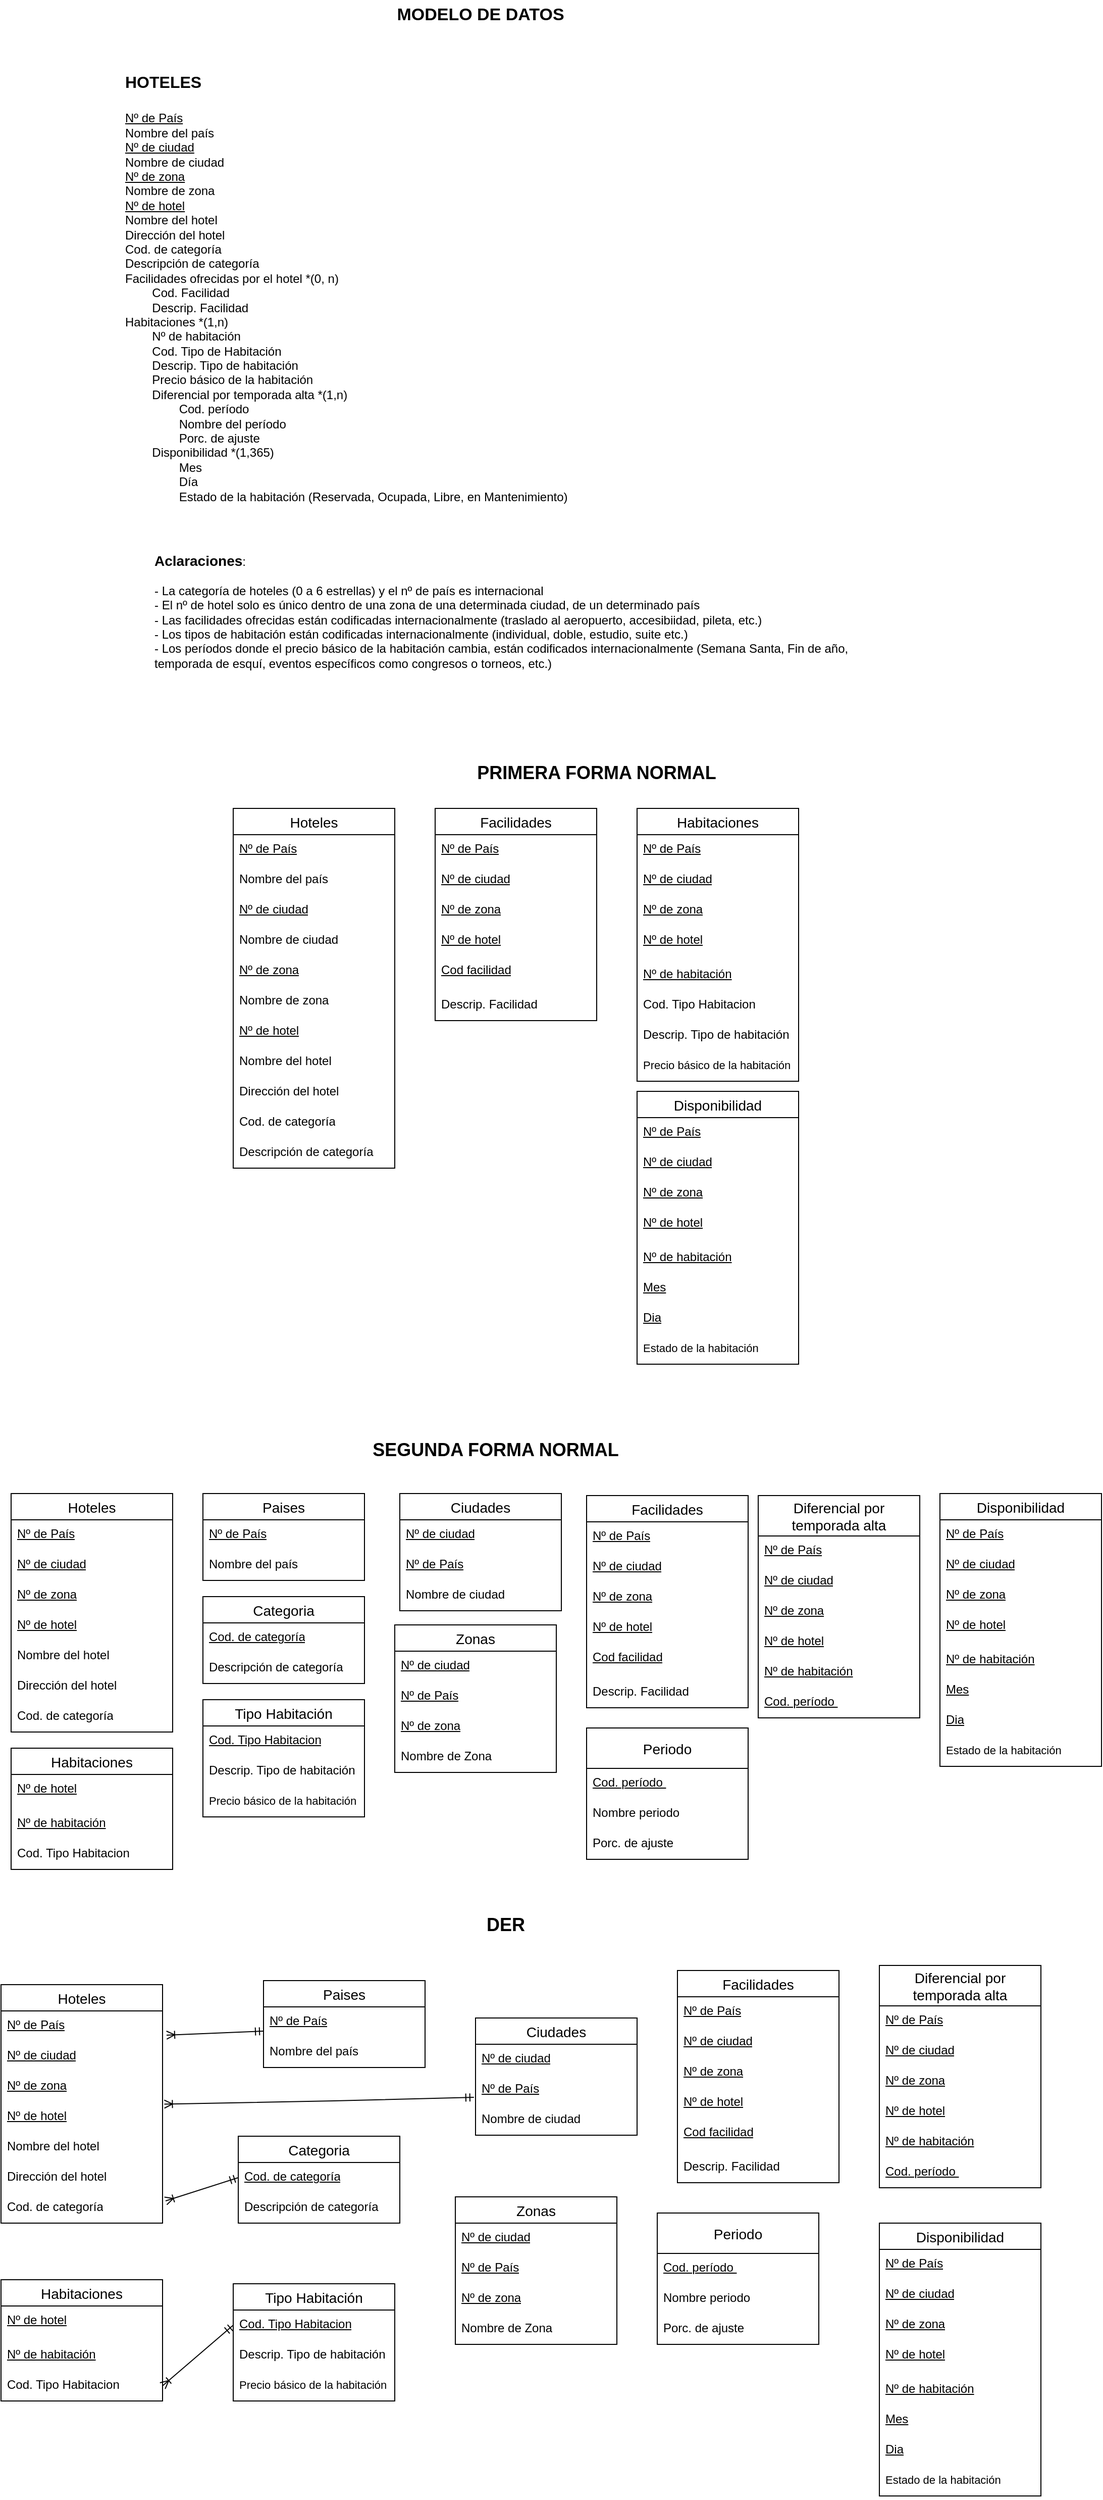 <mxfile version="24.7.12">
  <diagram name="Página-1" id="jM7lxEKWj-UprXVMMiSj">
    <mxGraphModel dx="2474" dy="877" grid="1" gridSize="10" guides="1" tooltips="1" connect="1" arrows="1" fold="1" page="1" pageScale="1" pageWidth="827" pageHeight="1169" math="0" shadow="0">
      <root>
        <mxCell id="0" />
        <mxCell id="1" parent="0" />
        <mxCell id="xkcgRxBu76btitXjiLDg-1" value="&lt;b&gt;&lt;font style=&quot;font-size: 16px;&quot;&gt;HOTELES&lt;/font&gt;&lt;/b&gt;&lt;div&gt;&lt;span style=&quot;font-size: 16px;&quot;&gt;&lt;b&gt;&lt;br&gt;&lt;/b&gt;&lt;/span&gt;&lt;u&gt;Nº de País&lt;br&gt;&lt;/u&gt;Nombre del país&lt;br&gt;&lt;u&gt;Nº de ciudad&lt;br&gt;&lt;/u&gt;Nombre de ciudad&lt;br&gt;&lt;u&gt;Nº de zona&lt;br&gt;&lt;/u&gt;Nombre de zona&lt;br&gt;&lt;u&gt;Nº de hotel&lt;br&gt;&lt;/u&gt;Nombre del hotel&lt;br&gt;Dirección del hotel&lt;br&gt;Cod. de categoría&lt;br&gt;Descripción de categoría&lt;br&gt;Facilidades ofrecidas por el hotel *(0, n)&lt;br&gt;&lt;span style=&quot;white-space: pre;&quot;&gt;&#x9;&lt;/span&gt;Cod. Facilidad&lt;br&gt;&lt;span style=&quot;white-space: pre;&quot;&gt;&#x9;&lt;/span&gt;Descrip. Facilidad&lt;br&gt;Habitaciones *(1,n)&lt;br&gt;&lt;span style=&quot;white-space: pre;&quot;&gt;&#x9;&lt;/span&gt;Nº de habitación&lt;br&gt;&lt;span style=&quot;white-space: pre;&quot;&gt;&#x9;&lt;/span&gt;Cod. Tipo de Habitación&lt;br&gt;&lt;span style=&quot;white-space: pre;&quot;&gt;&#x9;&lt;/span&gt;Descrip. Tipo de habitación&lt;br&gt;&lt;span style=&quot;white-space: pre;&quot;&gt;&#x9;&lt;/span&gt;Precio básico de la habitación&lt;br&gt;&lt;span style=&quot;white-space: pre;&quot;&gt;&#x9;&lt;/span&gt;Diferencial por temporada alta *(1,n)&lt;br&gt;&lt;span style=&quot;white-space: pre;&quot;&gt;&#x9;&lt;/span&gt;&lt;span style=&quot;white-space: pre;&quot;&gt;&#x9;&lt;/span&gt;Cod. período&lt;br&gt;&lt;span style=&quot;white-space: pre;&quot;&gt;&#x9;&lt;/span&gt;&lt;span style=&quot;white-space: pre;&quot;&gt;&#x9;&lt;/span&gt;Nombre del período&lt;br&gt;&lt;span style=&quot;white-space: pre;&quot;&gt;&#x9;&lt;/span&gt;&lt;span style=&quot;white-space: pre;&quot;&gt;&#x9;&lt;/span&gt;Porc. de ajuste&lt;br&gt;&lt;span style=&quot;white-space: pre;&quot;&gt;&#x9;&lt;/span&gt;Disponibilidad *(1,365)&lt;br&gt;&lt;span style=&quot;white-space: pre;&quot;&gt;&#x9;&lt;/span&gt;&lt;span style=&quot;white-space: pre;&quot;&gt;&#x9;&lt;/span&gt;Mes&lt;br&gt;&lt;span style=&quot;white-space: pre;&quot;&gt;&#x9;&lt;/span&gt;&lt;span style=&quot;white-space: pre;&quot;&gt;&#x9;&lt;/span&gt;Día&lt;br&gt;&lt;span style=&quot;white-space: pre;&quot;&gt;&#x9;&lt;/span&gt;&lt;span style=&quot;white-space: pre;&quot;&gt;&#x9;&lt;/span&gt;Estado de la habitación (Reservada, Ocupada, Libre, en Mantenimiento)&lt;/div&gt;" style="text;html=1;align=left;verticalAlign=middle;whiteSpace=wrap;rounded=0;" parent="1" vertex="1">
          <mxGeometry x="11" y="100" width="459" height="450" as="geometry" />
        </mxCell>
        <mxCell id="xkcgRxBu76btitXjiLDg-2" value="MODELO DE DATOS" style="text;html=1;align=center;verticalAlign=middle;whiteSpace=wrap;rounded=0;fontStyle=1;fontSize=17;" parent="1" vertex="1">
          <mxGeometry x="280" y="40" width="170" height="30" as="geometry" />
        </mxCell>
        <mxCell id="xkcgRxBu76btitXjiLDg-3" value="&lt;div&gt;&lt;b&gt;&lt;font style=&quot;font-size: 14px;&quot;&gt;Aclaraciones&lt;/font&gt;&lt;/b&gt;:&lt;/div&gt;&lt;div&gt;&lt;br&gt;&lt;/div&gt;- La categoría de hoteles (0 a 6 estrellas) y el nº de país es internacional&lt;br&gt;- El nº de hotel solo es único dentro de una zona de una determinada ciudad, de un determinado país&lt;br&gt;- Las facilidades ofrecidas están codificadas internacionalmente (traslado al aeropuerto, accesibiidad, pileta, etc.)&lt;br&gt;- Los tipos de habitación están codificadas internacionalmente (individual, doble, estudio, suite etc.)&lt;br&gt;- Los períodos donde el precio básico de la habitación cambia, están codificados internacionalmente (Semana Santa, Fin de año, temporada de esquí, eventos específicos como congresos o torneos, etc.)" style="text;html=1;align=left;verticalAlign=middle;whiteSpace=wrap;rounded=0;" parent="1" vertex="1">
          <mxGeometry x="40" y="570" width="700" height="150" as="geometry" />
        </mxCell>
        <mxCell id="qDECoY2A0RhCStAklAK_-1" value="&lt;b&gt;&lt;font style=&quot;font-size: 18px;&quot;&gt;PRIMERA FORMA NORMAL&lt;/font&gt;&lt;/b&gt;" style="text;html=1;align=center;verticalAlign=middle;whiteSpace=wrap;rounded=0;" parent="1" vertex="1">
          <mxGeometry x="340" y="790" width="280" height="30" as="geometry" />
        </mxCell>
        <mxCell id="qDECoY2A0RhCStAklAK_-2" value="Hoteles" style="swimlane;fontStyle=0;childLayout=stackLayout;horizontal=1;startSize=26;horizontalStack=0;resizeParent=1;resizeParentMax=0;resizeLast=0;collapsible=1;marginBottom=0;align=center;fontSize=14;" parent="1" vertex="1">
          <mxGeometry x="120" y="840" width="160" height="356" as="geometry" />
        </mxCell>
        <mxCell id="qDECoY2A0RhCStAklAK_-3" value="&lt;u&gt;Nº de País&lt;/u&gt;&lt;div&gt;&lt;br&gt;&lt;/div&gt;" style="text;strokeColor=none;fillColor=none;spacingLeft=4;spacingRight=4;overflow=hidden;rotatable=0;points=[[0,0.5],[1,0.5]];portConstraint=eastwest;fontSize=12;whiteSpace=wrap;html=1;" parent="qDECoY2A0RhCStAklAK_-2" vertex="1">
          <mxGeometry y="26" width="160" height="30" as="geometry" />
        </mxCell>
        <mxCell id="qDECoY2A0RhCStAklAK_-4" value="Nombre del país&lt;div&gt;&lt;br/&gt;&lt;/div&gt;" style="text;strokeColor=none;fillColor=none;spacingLeft=4;spacingRight=4;overflow=hidden;rotatable=0;points=[[0,0.5],[1,0.5]];portConstraint=eastwest;fontSize=12;whiteSpace=wrap;html=1;" parent="qDECoY2A0RhCStAklAK_-2" vertex="1">
          <mxGeometry y="56" width="160" height="30" as="geometry" />
        </mxCell>
        <mxCell id="qDECoY2A0RhCStAklAK_-5" value="&lt;u&gt;Nº de ciudad&lt;/u&gt;&lt;div&gt;&lt;br&gt;&lt;/div&gt;" style="text;strokeColor=none;fillColor=none;spacingLeft=4;spacingRight=4;overflow=hidden;rotatable=0;points=[[0,0.5],[1,0.5]];portConstraint=eastwest;fontSize=12;whiteSpace=wrap;html=1;" parent="qDECoY2A0RhCStAklAK_-2" vertex="1">
          <mxGeometry y="86" width="160" height="30" as="geometry" />
        </mxCell>
        <mxCell id="qDECoY2A0RhCStAklAK_-6" value="Nombre de ciudad&lt;div&gt;&lt;br/&gt;&lt;/div&gt;" style="text;strokeColor=none;fillColor=none;spacingLeft=4;spacingRight=4;overflow=hidden;rotatable=0;points=[[0,0.5],[1,0.5]];portConstraint=eastwest;fontSize=12;whiteSpace=wrap;html=1;" parent="qDECoY2A0RhCStAklAK_-2" vertex="1">
          <mxGeometry y="116" width="160" height="30" as="geometry" />
        </mxCell>
        <mxCell id="qDECoY2A0RhCStAklAK_-7" value="&lt;u&gt;Nº de zona&lt;/u&gt;&lt;div&gt;&lt;br&gt;&lt;/div&gt;" style="text;strokeColor=none;fillColor=none;spacingLeft=4;spacingRight=4;overflow=hidden;rotatable=0;points=[[0,0.5],[1,0.5]];portConstraint=eastwest;fontSize=12;whiteSpace=wrap;html=1;" parent="qDECoY2A0RhCStAklAK_-2" vertex="1">
          <mxGeometry y="146" width="160" height="30" as="geometry" />
        </mxCell>
        <mxCell id="qDECoY2A0RhCStAklAK_-8" value="Nombre de zona&lt;div&gt;&lt;br/&gt;&lt;/div&gt;" style="text;strokeColor=none;fillColor=none;spacingLeft=4;spacingRight=4;overflow=hidden;rotatable=0;points=[[0,0.5],[1,0.5]];portConstraint=eastwest;fontSize=12;whiteSpace=wrap;html=1;" parent="qDECoY2A0RhCStAklAK_-2" vertex="1">
          <mxGeometry y="176" width="160" height="30" as="geometry" />
        </mxCell>
        <mxCell id="qDECoY2A0RhCStAklAK_-9" value="&lt;u&gt;Nº de hotel&lt;/u&gt;&lt;div&gt;&lt;br&gt;&lt;/div&gt;" style="text;strokeColor=none;fillColor=none;spacingLeft=4;spacingRight=4;overflow=hidden;rotatable=0;points=[[0,0.5],[1,0.5]];portConstraint=eastwest;fontSize=12;whiteSpace=wrap;html=1;" parent="qDECoY2A0RhCStAklAK_-2" vertex="1">
          <mxGeometry y="206" width="160" height="30" as="geometry" />
        </mxCell>
        <mxCell id="qDECoY2A0RhCStAklAK_-10" value="Nombre del hotel&lt;div&gt;&lt;br/&gt;&lt;/div&gt;" style="text;strokeColor=none;fillColor=none;spacingLeft=4;spacingRight=4;overflow=hidden;rotatable=0;points=[[0,0.5],[1,0.5]];portConstraint=eastwest;fontSize=12;whiteSpace=wrap;html=1;" parent="qDECoY2A0RhCStAklAK_-2" vertex="1">
          <mxGeometry y="236" width="160" height="30" as="geometry" />
        </mxCell>
        <mxCell id="qDECoY2A0RhCStAklAK_-11" value="Dirección del hotel&lt;div&gt;&lt;br/&gt;&lt;/div&gt;" style="text;strokeColor=none;fillColor=none;spacingLeft=4;spacingRight=4;overflow=hidden;rotatable=0;points=[[0,0.5],[1,0.5]];portConstraint=eastwest;fontSize=12;whiteSpace=wrap;html=1;" parent="qDECoY2A0RhCStAklAK_-2" vertex="1">
          <mxGeometry y="266" width="160" height="30" as="geometry" />
        </mxCell>
        <mxCell id="qDECoY2A0RhCStAklAK_-12" value="Cod. de categoría&lt;div&gt;&lt;br/&gt;&lt;/div&gt;" style="text;strokeColor=none;fillColor=none;spacingLeft=4;spacingRight=4;overflow=hidden;rotatable=0;points=[[0,0.5],[1,0.5]];portConstraint=eastwest;fontSize=12;whiteSpace=wrap;html=1;" parent="qDECoY2A0RhCStAklAK_-2" vertex="1">
          <mxGeometry y="296" width="160" height="30" as="geometry" />
        </mxCell>
        <mxCell id="qDECoY2A0RhCStAklAK_-13" value="Descripción de categoría&lt;div&gt;&lt;br/&gt;&lt;/div&gt;" style="text;strokeColor=none;fillColor=none;spacingLeft=4;spacingRight=4;overflow=hidden;rotatable=0;points=[[0,0.5],[1,0.5]];portConstraint=eastwest;fontSize=12;whiteSpace=wrap;html=1;" parent="qDECoY2A0RhCStAklAK_-2" vertex="1">
          <mxGeometry y="326" width="160" height="30" as="geometry" />
        </mxCell>
        <mxCell id="0_xm6hFW7SZY7vTAGGuC-1" value="Facilidades" style="swimlane;fontStyle=0;childLayout=stackLayout;horizontal=1;startSize=26;horizontalStack=0;resizeParent=1;resizeParentMax=0;resizeLast=0;collapsible=1;marginBottom=0;align=center;fontSize=14;" parent="1" vertex="1">
          <mxGeometry x="320" y="840" width="160" height="210" as="geometry" />
        </mxCell>
        <mxCell id="0_xm6hFW7SZY7vTAGGuC-2" value="&lt;u&gt;Nº de País&lt;/u&gt;&lt;div&gt;&lt;br&gt;&lt;/div&gt;" style="text;strokeColor=none;fillColor=none;spacingLeft=4;spacingRight=4;overflow=hidden;rotatable=0;points=[[0,0.5],[1,0.5]];portConstraint=eastwest;fontSize=12;whiteSpace=wrap;html=1;" parent="0_xm6hFW7SZY7vTAGGuC-1" vertex="1">
          <mxGeometry y="26" width="160" height="30" as="geometry" />
        </mxCell>
        <mxCell id="0_xm6hFW7SZY7vTAGGuC-3" value="&lt;u&gt;Nº de ciudad&lt;/u&gt;&lt;div&gt;&lt;br&gt;&lt;/div&gt;" style="text;strokeColor=none;fillColor=none;spacingLeft=4;spacingRight=4;overflow=hidden;rotatable=0;points=[[0,0.5],[1,0.5]];portConstraint=eastwest;fontSize=12;whiteSpace=wrap;html=1;" parent="0_xm6hFW7SZY7vTAGGuC-1" vertex="1">
          <mxGeometry y="56" width="160" height="30" as="geometry" />
        </mxCell>
        <mxCell id="0_xm6hFW7SZY7vTAGGuC-4" value="&lt;u&gt;Nº de zona&lt;/u&gt;&lt;div&gt;&lt;br&gt;&lt;/div&gt;" style="text;strokeColor=none;fillColor=none;spacingLeft=4;spacingRight=4;overflow=hidden;rotatable=0;points=[[0,0.5],[1,0.5]];portConstraint=eastwest;fontSize=12;whiteSpace=wrap;html=1;" parent="0_xm6hFW7SZY7vTAGGuC-1" vertex="1">
          <mxGeometry y="86" width="160" height="30" as="geometry" />
        </mxCell>
        <mxCell id="0_xm6hFW7SZY7vTAGGuC-5" value="&lt;u&gt;Nº de hotel&lt;/u&gt;&lt;div&gt;&lt;br&gt;&lt;/div&gt;" style="text;strokeColor=none;fillColor=none;spacingLeft=4;spacingRight=4;overflow=hidden;rotatable=0;points=[[0,0.5],[1,0.5]];portConstraint=eastwest;fontSize=12;whiteSpace=wrap;html=1;" parent="0_xm6hFW7SZY7vTAGGuC-1" vertex="1">
          <mxGeometry y="116" width="160" height="30" as="geometry" />
        </mxCell>
        <mxCell id="0_xm6hFW7SZY7vTAGGuC-6" value="&lt;div&gt;&lt;u&gt;Cod facilidad&lt;/u&gt;&lt;/div&gt;" style="text;strokeColor=none;fillColor=none;spacingLeft=4;spacingRight=4;overflow=hidden;rotatable=0;points=[[0,0.5],[1,0.5]];portConstraint=eastwest;fontSize=12;whiteSpace=wrap;html=1;" parent="0_xm6hFW7SZY7vTAGGuC-1" vertex="1">
          <mxGeometry y="146" width="160" height="34" as="geometry" />
        </mxCell>
        <mxCell id="0_xm6hFW7SZY7vTAGGuC-7" value="&lt;div&gt;Descrip. Facilidad&lt;br/&gt;&lt;/div&gt;" style="text;strokeColor=none;fillColor=none;spacingLeft=4;spacingRight=4;overflow=hidden;rotatable=0;points=[[0,0.5],[1,0.5]];portConstraint=eastwest;fontSize=12;whiteSpace=wrap;html=1;" parent="0_xm6hFW7SZY7vTAGGuC-1" vertex="1">
          <mxGeometry y="180" width="160" height="30" as="geometry" />
        </mxCell>
        <mxCell id="tslXTPR5O2dZaiBsaS7V-1" value="Habitaciones" style="swimlane;fontStyle=0;childLayout=stackLayout;horizontal=1;startSize=26;horizontalStack=0;resizeParent=1;resizeParentMax=0;resizeLast=0;collapsible=1;marginBottom=0;align=center;fontSize=14;" parent="1" vertex="1">
          <mxGeometry x="520" y="840" width="160" height="270" as="geometry" />
        </mxCell>
        <mxCell id="tslXTPR5O2dZaiBsaS7V-3" value="&lt;div&gt;&lt;u&gt;Nº de País&lt;/u&gt;&lt;div&gt;&lt;br&gt;&lt;/div&gt;&lt;/div&gt;" style="text;strokeColor=none;fillColor=none;spacingLeft=4;spacingRight=4;overflow=hidden;rotatable=0;points=[[0,0.5],[1,0.5]];portConstraint=eastwest;fontSize=12;whiteSpace=wrap;html=1;" parent="tslXTPR5O2dZaiBsaS7V-1" vertex="1">
          <mxGeometry y="26" width="160" height="30" as="geometry" />
        </mxCell>
        <mxCell id="tslXTPR5O2dZaiBsaS7V-4" value="&lt;div&gt;&lt;u&gt;Nº de ciudad&lt;/u&gt;&lt;div&gt;&lt;br&gt;&lt;/div&gt;&lt;/div&gt;" style="text;strokeColor=none;fillColor=none;spacingLeft=4;spacingRight=4;overflow=hidden;rotatable=0;points=[[0,0.5],[1,0.5]];portConstraint=eastwest;fontSize=12;whiteSpace=wrap;html=1;" parent="tslXTPR5O2dZaiBsaS7V-1" vertex="1">
          <mxGeometry y="56" width="160" height="30" as="geometry" />
        </mxCell>
        <mxCell id="tslXTPR5O2dZaiBsaS7V-5" value="&lt;div&gt;&lt;u&gt;Nº de zona&lt;/u&gt;&lt;div&gt;&lt;br&gt;&lt;/div&gt;&lt;/div&gt;" style="text;strokeColor=none;fillColor=none;spacingLeft=4;spacingRight=4;overflow=hidden;rotatable=0;points=[[0,0.5],[1,0.5]];portConstraint=eastwest;fontSize=12;whiteSpace=wrap;html=1;" parent="tslXTPR5O2dZaiBsaS7V-1" vertex="1">
          <mxGeometry y="86" width="160" height="30" as="geometry" />
        </mxCell>
        <mxCell id="tslXTPR5O2dZaiBsaS7V-6" value="&lt;u&gt;Nº de hotel&lt;/u&gt;&lt;div&gt;&lt;br&gt;&lt;/div&gt;" style="text;strokeColor=none;fillColor=none;spacingLeft=4;spacingRight=4;overflow=hidden;rotatable=0;points=[[0,0.5],[1,0.5]];portConstraint=eastwest;fontSize=12;whiteSpace=wrap;html=1;" parent="tslXTPR5O2dZaiBsaS7V-1" vertex="1">
          <mxGeometry y="116" width="160" height="34" as="geometry" />
        </mxCell>
        <mxCell id="tslXTPR5O2dZaiBsaS7V-7" value="Nº de habitación" style="text;strokeColor=none;fillColor=none;spacingLeft=4;spacingRight=4;overflow=hidden;rotatable=0;points=[[0,0.5],[1,0.5]];portConstraint=eastwest;fontSize=12;whiteSpace=wrap;html=1;fontStyle=4" parent="tslXTPR5O2dZaiBsaS7V-1" vertex="1">
          <mxGeometry y="150" width="160" height="30" as="geometry" />
        </mxCell>
        <mxCell id="tslXTPR5O2dZaiBsaS7V-10" value="Cod. Tipo Habitacion" style="text;strokeColor=none;fillColor=none;spacingLeft=4;spacingRight=4;overflow=hidden;rotatable=0;points=[[0,0.5],[1,0.5]];portConstraint=eastwest;fontSize=12;whiteSpace=wrap;html=1;" parent="tslXTPR5O2dZaiBsaS7V-1" vertex="1">
          <mxGeometry y="180" width="160" height="30" as="geometry" />
        </mxCell>
        <mxCell id="tslXTPR5O2dZaiBsaS7V-8" value="Descrip. Tipo de habitación" style="text;strokeColor=none;fillColor=none;spacingLeft=4;spacingRight=4;overflow=hidden;rotatable=0;points=[[0,0.5],[1,0.5]];portConstraint=eastwest;fontSize=12;whiteSpace=wrap;html=1;" parent="tslXTPR5O2dZaiBsaS7V-1" vertex="1">
          <mxGeometry y="210" width="160" height="30" as="geometry" />
        </mxCell>
        <mxCell id="tslXTPR5O2dZaiBsaS7V-9" value="&lt;font style=&quot;font-size: 11px;&quot;&gt;Precio básico de la habitación&lt;/font&gt;" style="text;strokeColor=none;fillColor=none;spacingLeft=4;spacingRight=4;overflow=hidden;rotatable=0;points=[[0,0.5],[1,0.5]];portConstraint=eastwest;fontSize=12;whiteSpace=wrap;html=1;align=left;" parent="tslXTPR5O2dZaiBsaS7V-1" vertex="1">
          <mxGeometry y="240" width="160" height="30" as="geometry" />
        </mxCell>
        <mxCell id="rYhlFkUklF-xNKJSXs77-1" value="Diferencial por&#xa;temporada alta" style="swimlane;fontStyle=0;childLayout=stackLayout;horizontal=1;startSize=40;horizontalStack=0;resizeParent=1;resizeParentMax=0;resizeLast=0;collapsible=1;marginBottom=0;align=center;fontSize=14;" parent="1" vertex="1">
          <mxGeometry x="640" y="1520" width="160" height="220" as="geometry" />
        </mxCell>
        <mxCell id="rYhlFkUklF-xNKJSXs77-2" value="&lt;u&gt;Nº de País&lt;/u&gt;&lt;div&gt;&lt;br&gt;&lt;/div&gt;" style="text;strokeColor=none;fillColor=none;spacingLeft=4;spacingRight=4;overflow=hidden;rotatable=0;points=[[0,0.5],[1,0.5]];portConstraint=eastwest;fontSize=12;whiteSpace=wrap;html=1;" parent="rYhlFkUklF-xNKJSXs77-1" vertex="1">
          <mxGeometry y="40" width="160" height="30" as="geometry" />
        </mxCell>
        <mxCell id="rYhlFkUklF-xNKJSXs77-3" value="&lt;div&gt;&lt;u&gt;Nº de ciudad&lt;/u&gt;&lt;div&gt;&lt;br&gt;&lt;/div&gt;&lt;/div&gt;" style="text;strokeColor=none;fillColor=none;spacingLeft=4;spacingRight=4;overflow=hidden;rotatable=0;points=[[0,0.5],[1,0.5]];portConstraint=eastwest;fontSize=12;whiteSpace=wrap;html=1;" parent="rYhlFkUklF-xNKJSXs77-1" vertex="1">
          <mxGeometry y="70" width="160" height="30" as="geometry" />
        </mxCell>
        <mxCell id="rYhlFkUklF-xNKJSXs77-4" value="&lt;div&gt;&lt;u&gt;Nº de zona&lt;/u&gt;&lt;div&gt;&lt;br&gt;&lt;/div&gt;&lt;/div&gt;" style="text;strokeColor=none;fillColor=none;spacingLeft=4;spacingRight=4;overflow=hidden;rotatable=0;points=[[0,0.5],[1,0.5]];portConstraint=eastwest;fontSize=12;whiteSpace=wrap;html=1;" parent="rYhlFkUklF-xNKJSXs77-1" vertex="1">
          <mxGeometry y="100" width="160" height="30" as="geometry" />
        </mxCell>
        <mxCell id="rYhlFkUklF-xNKJSXs77-5" value="&lt;div&gt;&lt;u&gt;Nº de hotel&lt;/u&gt;&lt;div&gt;&lt;br&gt;&lt;/div&gt;&lt;/div&gt;" style="text;strokeColor=none;fillColor=none;spacingLeft=4;spacingRight=4;overflow=hidden;rotatable=0;points=[[0,0.5],[1,0.5]];portConstraint=eastwest;fontSize=12;whiteSpace=wrap;html=1;" parent="rYhlFkUklF-xNKJSXs77-1" vertex="1">
          <mxGeometry y="130" width="160" height="30" as="geometry" />
        </mxCell>
        <mxCell id="-9xxhdU6zpW5x84kb3Ga-1" value="&lt;span style=&quot;text-decoration-line: underline;&quot;&gt;Nº de habitación&lt;/span&gt;" style="text;strokeColor=none;fillColor=none;spacingLeft=4;spacingRight=4;overflow=hidden;rotatable=0;points=[[0,0.5],[1,0.5]];portConstraint=eastwest;fontSize=12;whiteSpace=wrap;html=1;" parent="rYhlFkUklF-xNKJSXs77-1" vertex="1">
          <mxGeometry y="160" width="160" height="30" as="geometry" />
        </mxCell>
        <mxCell id="rYhlFkUklF-xNKJSXs77-6" value="&lt;u&gt;Cod. período&amp;nbsp;&lt;/u&gt;" style="text;strokeColor=none;fillColor=none;spacingLeft=4;spacingRight=4;overflow=hidden;rotatable=0;points=[[0,0.5],[1,0.5]];portConstraint=eastwest;fontSize=12;whiteSpace=wrap;html=1;" parent="rYhlFkUklF-xNKJSXs77-1" vertex="1">
          <mxGeometry y="190" width="160" height="30" as="geometry" />
        </mxCell>
        <mxCell id="rYhlFkUklF-xNKJSXs77-16" value="Disponibilidad" style="swimlane;fontStyle=0;childLayout=stackLayout;horizontal=1;startSize=26;horizontalStack=0;resizeParent=1;resizeParentMax=0;resizeLast=0;collapsible=1;marginBottom=0;align=center;fontSize=14;" parent="1" vertex="1">
          <mxGeometry x="520" y="1120" width="160" height="270" as="geometry" />
        </mxCell>
        <mxCell id="rYhlFkUklF-xNKJSXs77-17" value="&lt;div&gt;&lt;u&gt;Nº de País&lt;/u&gt;&lt;div&gt;&lt;br&gt;&lt;/div&gt;&lt;/div&gt;" style="text;strokeColor=none;fillColor=none;spacingLeft=4;spacingRight=4;overflow=hidden;rotatable=0;points=[[0,0.5],[1,0.5]];portConstraint=eastwest;fontSize=12;whiteSpace=wrap;html=1;" parent="rYhlFkUklF-xNKJSXs77-16" vertex="1">
          <mxGeometry y="26" width="160" height="30" as="geometry" />
        </mxCell>
        <mxCell id="rYhlFkUklF-xNKJSXs77-18" value="&lt;div&gt;&lt;u&gt;Nº de ciudad&lt;/u&gt;&lt;div&gt;&lt;br&gt;&lt;/div&gt;&lt;/div&gt;" style="text;strokeColor=none;fillColor=none;spacingLeft=4;spacingRight=4;overflow=hidden;rotatable=0;points=[[0,0.5],[1,0.5]];portConstraint=eastwest;fontSize=12;whiteSpace=wrap;html=1;" parent="rYhlFkUklF-xNKJSXs77-16" vertex="1">
          <mxGeometry y="56" width="160" height="30" as="geometry" />
        </mxCell>
        <mxCell id="rYhlFkUklF-xNKJSXs77-19" value="&lt;div&gt;&lt;u&gt;Nº de zona&lt;/u&gt;&lt;div&gt;&lt;br&gt;&lt;/div&gt;&lt;/div&gt;" style="text;strokeColor=none;fillColor=none;spacingLeft=4;spacingRight=4;overflow=hidden;rotatable=0;points=[[0,0.5],[1,0.5]];portConstraint=eastwest;fontSize=12;whiteSpace=wrap;html=1;" parent="rYhlFkUklF-xNKJSXs77-16" vertex="1">
          <mxGeometry y="86" width="160" height="30" as="geometry" />
        </mxCell>
        <mxCell id="rYhlFkUklF-xNKJSXs77-20" value="&lt;u&gt;Nº de hotel&lt;/u&gt;&lt;div&gt;&lt;br&gt;&lt;/div&gt;" style="text;strokeColor=none;fillColor=none;spacingLeft=4;spacingRight=4;overflow=hidden;rotatable=0;points=[[0,0.5],[1,0.5]];portConstraint=eastwest;fontSize=12;whiteSpace=wrap;html=1;" parent="rYhlFkUklF-xNKJSXs77-16" vertex="1">
          <mxGeometry y="116" width="160" height="34" as="geometry" />
        </mxCell>
        <mxCell id="rYhlFkUklF-xNKJSXs77-21" value="Nº de habitación" style="text;strokeColor=none;fillColor=none;spacingLeft=4;spacingRight=4;overflow=hidden;rotatable=0;points=[[0,0.5],[1,0.5]];portConstraint=eastwest;fontSize=12;whiteSpace=wrap;html=1;fontStyle=4" parent="rYhlFkUklF-xNKJSXs77-16" vertex="1">
          <mxGeometry y="150" width="160" height="30" as="geometry" />
        </mxCell>
        <mxCell id="rYhlFkUklF-xNKJSXs77-22" value="&lt;u&gt;Mes&lt;/u&gt;" style="text;strokeColor=none;fillColor=none;spacingLeft=4;spacingRight=4;overflow=hidden;rotatable=0;points=[[0,0.5],[1,0.5]];portConstraint=eastwest;fontSize=12;whiteSpace=wrap;html=1;" parent="rYhlFkUklF-xNKJSXs77-16" vertex="1">
          <mxGeometry y="180" width="160" height="30" as="geometry" />
        </mxCell>
        <mxCell id="rYhlFkUklF-xNKJSXs77-23" value="&lt;u&gt;Dia&lt;/u&gt;" style="text;strokeColor=none;fillColor=none;spacingLeft=4;spacingRight=4;overflow=hidden;rotatable=0;points=[[0,0.5],[1,0.5]];portConstraint=eastwest;fontSize=12;whiteSpace=wrap;html=1;" parent="rYhlFkUklF-xNKJSXs77-16" vertex="1">
          <mxGeometry y="210" width="160" height="30" as="geometry" />
        </mxCell>
        <mxCell id="rYhlFkUklF-xNKJSXs77-24" value="&lt;font style=&quot;font-size: 11px;&quot;&gt;Estado de la habitación&lt;/font&gt;" style="text;strokeColor=none;fillColor=none;spacingLeft=4;spacingRight=4;overflow=hidden;rotatable=0;points=[[0,0.5],[1,0.5]];portConstraint=eastwest;fontSize=12;whiteSpace=wrap;html=1;align=left;" parent="rYhlFkUklF-xNKJSXs77-16" vertex="1">
          <mxGeometry y="240" width="160" height="30" as="geometry" />
        </mxCell>
        <mxCell id="-9xxhdU6zpW5x84kb3Ga-2" value="&lt;b&gt;&lt;font style=&quot;font-size: 18px;&quot;&gt;SEGUNDA FORMA NORMAL&lt;/font&gt;&lt;/b&gt;" style="text;html=1;align=center;verticalAlign=middle;whiteSpace=wrap;rounded=0;" parent="1" vertex="1">
          <mxGeometry x="240" y="1460" width="280" height="30" as="geometry" />
        </mxCell>
        <mxCell id="-9xxhdU6zpW5x84kb3Ga-3" value="Paises" style="swimlane;fontStyle=0;childLayout=stackLayout;horizontal=1;startSize=26;horizontalStack=0;resizeParent=1;resizeParentMax=0;resizeLast=0;collapsible=1;marginBottom=0;align=center;fontSize=14;" parent="1" vertex="1">
          <mxGeometry x="90" y="1518" width="160" height="86" as="geometry" />
        </mxCell>
        <mxCell id="-9xxhdU6zpW5x84kb3Ga-4" value="&lt;u&gt;Nº de País&lt;/u&gt;" style="text;strokeColor=none;fillColor=none;spacingLeft=4;spacingRight=4;overflow=hidden;rotatable=0;points=[[0,0.5],[1,0.5]];portConstraint=eastwest;fontSize=12;whiteSpace=wrap;html=1;" parent="-9xxhdU6zpW5x84kb3Ga-3" vertex="1">
          <mxGeometry y="26" width="160" height="30" as="geometry" />
        </mxCell>
        <mxCell id="-9xxhdU6zpW5x84kb3Ga-5" value="Nombre del país" style="text;strokeColor=none;fillColor=none;spacingLeft=4;spacingRight=4;overflow=hidden;rotatable=0;points=[[0,0.5],[1,0.5]];portConstraint=eastwest;fontSize=12;whiteSpace=wrap;html=1;" parent="-9xxhdU6zpW5x84kb3Ga-3" vertex="1">
          <mxGeometry y="56" width="160" height="30" as="geometry" />
        </mxCell>
        <mxCell id="-9xxhdU6zpW5x84kb3Ga-7" value="Hoteles" style="swimlane;fontStyle=0;childLayout=stackLayout;horizontal=1;startSize=26;horizontalStack=0;resizeParent=1;resizeParentMax=0;resizeLast=0;collapsible=1;marginBottom=0;align=center;fontSize=14;" parent="1" vertex="1">
          <mxGeometry x="-100" y="1518" width="160" height="236" as="geometry" />
        </mxCell>
        <mxCell id="-9xxhdU6zpW5x84kb3Ga-8" value="&lt;u&gt;Nº de País&lt;/u&gt;&lt;div&gt;&lt;br&gt;&lt;/div&gt;" style="text;strokeColor=none;fillColor=none;spacingLeft=4;spacingRight=4;overflow=hidden;rotatable=0;points=[[0,0.5],[1,0.5]];portConstraint=eastwest;fontSize=12;whiteSpace=wrap;html=1;" parent="-9xxhdU6zpW5x84kb3Ga-7" vertex="1">
          <mxGeometry y="26" width="160" height="30" as="geometry" />
        </mxCell>
        <mxCell id="-9xxhdU6zpW5x84kb3Ga-10" value="&lt;u&gt;Nº de ciudad&lt;/u&gt;&lt;div&gt;&lt;br&gt;&lt;/div&gt;" style="text;strokeColor=none;fillColor=none;spacingLeft=4;spacingRight=4;overflow=hidden;rotatable=0;points=[[0,0.5],[1,0.5]];portConstraint=eastwest;fontSize=12;whiteSpace=wrap;html=1;" parent="-9xxhdU6zpW5x84kb3Ga-7" vertex="1">
          <mxGeometry y="56" width="160" height="30" as="geometry" />
        </mxCell>
        <mxCell id="-9xxhdU6zpW5x84kb3Ga-12" value="&lt;u&gt;Nº de zona&lt;/u&gt;&lt;div&gt;&lt;br&gt;&lt;/div&gt;" style="text;strokeColor=none;fillColor=none;spacingLeft=4;spacingRight=4;overflow=hidden;rotatable=0;points=[[0,0.5],[1,0.5]];portConstraint=eastwest;fontSize=12;whiteSpace=wrap;html=1;" parent="-9xxhdU6zpW5x84kb3Ga-7" vertex="1">
          <mxGeometry y="86" width="160" height="30" as="geometry" />
        </mxCell>
        <mxCell id="-9xxhdU6zpW5x84kb3Ga-14" value="&lt;u&gt;Nº de hotel&lt;/u&gt;&lt;div&gt;&lt;br&gt;&lt;/div&gt;" style="text;strokeColor=none;fillColor=none;spacingLeft=4;spacingRight=4;overflow=hidden;rotatable=0;points=[[0,0.5],[1,0.5]];portConstraint=eastwest;fontSize=12;whiteSpace=wrap;html=1;" parent="-9xxhdU6zpW5x84kb3Ga-7" vertex="1">
          <mxGeometry y="116" width="160" height="30" as="geometry" />
        </mxCell>
        <mxCell id="-9xxhdU6zpW5x84kb3Ga-15" value="Nombre del hotel&lt;div&gt;&lt;br/&gt;&lt;/div&gt;" style="text;strokeColor=none;fillColor=none;spacingLeft=4;spacingRight=4;overflow=hidden;rotatable=0;points=[[0,0.5],[1,0.5]];portConstraint=eastwest;fontSize=12;whiteSpace=wrap;html=1;" parent="-9xxhdU6zpW5x84kb3Ga-7" vertex="1">
          <mxGeometry y="146" width="160" height="30" as="geometry" />
        </mxCell>
        <mxCell id="-9xxhdU6zpW5x84kb3Ga-16" value="Dirección del hotel&lt;div&gt;&lt;br/&gt;&lt;/div&gt;" style="text;strokeColor=none;fillColor=none;spacingLeft=4;spacingRight=4;overflow=hidden;rotatable=0;points=[[0,0.5],[1,0.5]];portConstraint=eastwest;fontSize=12;whiteSpace=wrap;html=1;" parent="-9xxhdU6zpW5x84kb3Ga-7" vertex="1">
          <mxGeometry y="176" width="160" height="30" as="geometry" />
        </mxCell>
        <mxCell id="v8e6qSbVIkH8Y4p5ILKF-8" value="Cod. de categoría&lt;div&gt;&lt;br/&gt;&lt;/div&gt;" style="text;strokeColor=none;fillColor=none;spacingLeft=4;spacingRight=4;overflow=hidden;rotatable=0;points=[[0,0.5],[1,0.5]];portConstraint=eastwest;fontSize=12;whiteSpace=wrap;html=1;" parent="-9xxhdU6zpW5x84kb3Ga-7" vertex="1">
          <mxGeometry y="206" width="160" height="30" as="geometry" />
        </mxCell>
        <mxCell id="v8e6qSbVIkH8Y4p5ILKF-2" value="Categoria" style="swimlane;fontStyle=0;childLayout=stackLayout;horizontal=1;startSize=26;horizontalStack=0;resizeParent=1;resizeParentMax=0;resizeLast=0;collapsible=1;marginBottom=0;align=center;fontSize=14;" parent="1" vertex="1">
          <mxGeometry x="90" y="1620" width="160" height="86" as="geometry" />
        </mxCell>
        <mxCell id="v8e6qSbVIkH8Y4p5ILKF-6" value="Cod. de categoría&lt;div&gt;&lt;br&gt;&lt;/div&gt;" style="text;strokeColor=none;fillColor=none;spacingLeft=4;spacingRight=4;overflow=hidden;rotatable=0;points=[[0,0.5],[1,0.5]];portConstraint=eastwest;fontSize=12;whiteSpace=wrap;html=1;fontStyle=4" parent="v8e6qSbVIkH8Y4p5ILKF-2" vertex="1">
          <mxGeometry y="26" width="160" height="30" as="geometry" />
        </mxCell>
        <mxCell id="-9xxhdU6zpW5x84kb3Ga-18" value="Descripción de categoría&lt;div&gt;&lt;br/&gt;&lt;/div&gt;" style="text;strokeColor=none;fillColor=none;spacingLeft=4;spacingRight=4;overflow=hidden;rotatable=0;points=[[0,0.5],[1,0.5]];portConstraint=eastwest;fontSize=12;whiteSpace=wrap;html=1;" parent="v8e6qSbVIkH8Y4p5ILKF-2" vertex="1">
          <mxGeometry y="56" width="160" height="30" as="geometry" />
        </mxCell>
        <mxCell id="xGpMS7PiCY9Kp0agLqRa-15" value="Tipo Habitación" style="swimlane;fontStyle=0;childLayout=stackLayout;horizontal=1;startSize=26;horizontalStack=0;resizeParent=1;resizeParentMax=0;resizeLast=0;collapsible=1;marginBottom=0;align=center;fontSize=14;" parent="1" vertex="1">
          <mxGeometry x="90" y="1722" width="160" height="116" as="geometry" />
        </mxCell>
        <mxCell id="xGpMS7PiCY9Kp0agLqRa-21" value="&lt;u&gt;Cod. Tipo Habitacion&lt;/u&gt;" style="text;strokeColor=none;fillColor=none;spacingLeft=4;spacingRight=4;overflow=hidden;rotatable=0;points=[[0,0.5],[1,0.5]];portConstraint=eastwest;fontSize=12;whiteSpace=wrap;html=1;" parent="xGpMS7PiCY9Kp0agLqRa-15" vertex="1">
          <mxGeometry y="26" width="160" height="30" as="geometry" />
        </mxCell>
        <mxCell id="xGpMS7PiCY9Kp0agLqRa-22" value="Descrip. Tipo de habitación" style="text;strokeColor=none;fillColor=none;spacingLeft=4;spacingRight=4;overflow=hidden;rotatable=0;points=[[0,0.5],[1,0.5]];portConstraint=eastwest;fontSize=12;whiteSpace=wrap;html=1;" parent="xGpMS7PiCY9Kp0agLqRa-15" vertex="1">
          <mxGeometry y="56" width="160" height="30" as="geometry" />
        </mxCell>
        <mxCell id="xGpMS7PiCY9Kp0agLqRa-23" value="&lt;font style=&quot;font-size: 11px;&quot;&gt;Precio básico de la habitación&lt;/font&gt;" style="text;strokeColor=none;fillColor=none;spacingLeft=4;spacingRight=4;overflow=hidden;rotatable=0;points=[[0,0.5],[1,0.5]];portConstraint=eastwest;fontSize=12;whiteSpace=wrap;html=1;align=left;" parent="xGpMS7PiCY9Kp0agLqRa-15" vertex="1">
          <mxGeometry y="86" width="160" height="30" as="geometry" />
        </mxCell>
        <mxCell id="MbrZLyEGOneWsTnm67x0-5" value="Ciudades" style="swimlane;fontStyle=0;childLayout=stackLayout;horizontal=1;startSize=26;horizontalStack=0;resizeParent=1;resizeParentMax=0;resizeLast=0;collapsible=1;marginBottom=0;align=center;fontSize=14;" parent="1" vertex="1">
          <mxGeometry x="285" y="1518" width="160" height="116" as="geometry" />
        </mxCell>
        <mxCell id="MbrZLyEGOneWsTnm67x0-7" value="&lt;u&gt;Nº de ciudad&lt;/u&gt;&lt;div&gt;&lt;br&gt;&lt;/div&gt;" style="text;strokeColor=none;fillColor=none;spacingLeft=4;spacingRight=4;overflow=hidden;rotatable=0;points=[[0,0.5],[1,0.5]];portConstraint=eastwest;fontSize=12;whiteSpace=wrap;html=1;" parent="MbrZLyEGOneWsTnm67x0-5" vertex="1">
          <mxGeometry y="26" width="160" height="30" as="geometry" />
        </mxCell>
        <mxCell id="MbrZLyEGOneWsTnm67x0-6" value="&lt;u&gt;Nº de País&lt;/u&gt;" style="text;strokeColor=none;fillColor=none;spacingLeft=4;spacingRight=4;overflow=hidden;rotatable=0;points=[[0,0.5],[1,0.5]];portConstraint=eastwest;fontSize=12;whiteSpace=wrap;html=1;" parent="MbrZLyEGOneWsTnm67x0-5" vertex="1">
          <mxGeometry y="56" width="160" height="30" as="geometry" />
        </mxCell>
        <mxCell id="MbrZLyEGOneWsTnm67x0-8" value="Nombre de ciudad&lt;div&gt;&lt;br&gt;&lt;/div&gt;" style="text;strokeColor=none;fillColor=none;spacingLeft=4;spacingRight=4;overflow=hidden;rotatable=0;points=[[0,0.5],[1,0.5]];portConstraint=eastwest;fontSize=12;whiteSpace=wrap;html=1;" parent="MbrZLyEGOneWsTnm67x0-5" vertex="1">
          <mxGeometry y="86" width="160" height="30" as="geometry" />
        </mxCell>
        <mxCell id="Xz4hlnODMBMm26LAJ6Bf-1" value="Zonas" style="swimlane;fontStyle=0;childLayout=stackLayout;horizontal=1;startSize=26;horizontalStack=0;resizeParent=1;resizeParentMax=0;resizeLast=0;collapsible=1;marginBottom=0;align=center;fontSize=14;" parent="1" vertex="1">
          <mxGeometry x="280" y="1648" width="160" height="146" as="geometry" />
        </mxCell>
        <mxCell id="Xz4hlnODMBMm26LAJ6Bf-2" value="&lt;u&gt;Nº de ciudad&lt;/u&gt;&lt;div&gt;&lt;br&gt;&lt;/div&gt;" style="text;strokeColor=none;fillColor=none;spacingLeft=4;spacingRight=4;overflow=hidden;rotatable=0;points=[[0,0.5],[1,0.5]];portConstraint=eastwest;fontSize=12;whiteSpace=wrap;html=1;" parent="Xz4hlnODMBMm26LAJ6Bf-1" vertex="1">
          <mxGeometry y="26" width="160" height="30" as="geometry" />
        </mxCell>
        <mxCell id="Xz4hlnODMBMm26LAJ6Bf-3" value="&lt;u&gt;Nº de País&lt;/u&gt;" style="text;strokeColor=none;fillColor=none;spacingLeft=4;spacingRight=4;overflow=hidden;rotatable=0;points=[[0,0.5],[1,0.5]];portConstraint=eastwest;fontSize=12;whiteSpace=wrap;html=1;" parent="Xz4hlnODMBMm26LAJ6Bf-1" vertex="1">
          <mxGeometry y="56" width="160" height="30" as="geometry" />
        </mxCell>
        <mxCell id="Xz4hlnODMBMm26LAJ6Bf-6" value="&lt;u&gt;Nº de zona&lt;/u&gt;&lt;div&gt;&lt;br&gt;&lt;/div&gt;" style="text;strokeColor=none;fillColor=none;spacingLeft=4;spacingRight=4;overflow=hidden;rotatable=0;points=[[0,0.5],[1,0.5]];portConstraint=eastwest;fontSize=12;whiteSpace=wrap;html=1;" parent="Xz4hlnODMBMm26LAJ6Bf-1" vertex="1">
          <mxGeometry y="86" width="160" height="30" as="geometry" />
        </mxCell>
        <mxCell id="Xz4hlnODMBMm26LAJ6Bf-4" value="Nombre de Zona&lt;div&gt;&lt;br&gt;&lt;/div&gt;" style="text;strokeColor=none;fillColor=none;spacingLeft=4;spacingRight=4;overflow=hidden;rotatable=0;points=[[0,0.5],[1,0.5]];portConstraint=eastwest;fontSize=12;whiteSpace=wrap;html=1;" parent="Xz4hlnODMBMm26LAJ6Bf-1" vertex="1">
          <mxGeometry y="116" width="160" height="30" as="geometry" />
        </mxCell>
        <mxCell id="YZ_iTIWEsLRAkcZD_jYd-1" value="Habitaciones" style="swimlane;fontStyle=0;childLayout=stackLayout;horizontal=1;startSize=26;horizontalStack=0;resizeParent=1;resizeParentMax=0;resizeLast=0;collapsible=1;marginBottom=0;align=center;fontSize=14;" parent="1" vertex="1">
          <mxGeometry x="-100" y="1770" width="160" height="120" as="geometry" />
        </mxCell>
        <mxCell id="YZ_iTIWEsLRAkcZD_jYd-5" value="Nº de hotel&lt;div&gt;&lt;br&gt;&lt;/div&gt;" style="text;strokeColor=none;fillColor=none;spacingLeft=4;spacingRight=4;overflow=hidden;rotatable=0;points=[[0,0.5],[1,0.5]];portConstraint=eastwest;fontSize=12;whiteSpace=wrap;html=1;fontStyle=4" parent="YZ_iTIWEsLRAkcZD_jYd-1" vertex="1">
          <mxGeometry y="26" width="160" height="34" as="geometry" />
        </mxCell>
        <mxCell id="YZ_iTIWEsLRAkcZD_jYd-6" value="Nº de habitación" style="text;strokeColor=none;fillColor=none;spacingLeft=4;spacingRight=4;overflow=hidden;rotatable=0;points=[[0,0.5],[1,0.5]];portConstraint=eastwest;fontSize=12;whiteSpace=wrap;html=1;fontStyle=4" parent="YZ_iTIWEsLRAkcZD_jYd-1" vertex="1">
          <mxGeometry y="60" width="160" height="30" as="geometry" />
        </mxCell>
        <mxCell id="YZ_iTIWEsLRAkcZD_jYd-7" value="Cod. Tipo Habitacion" style="text;strokeColor=none;fillColor=none;spacingLeft=4;spacingRight=4;overflow=hidden;rotatable=0;points=[[0,0.5],[1,0.5]];portConstraint=eastwest;fontSize=12;whiteSpace=wrap;html=1;" parent="YZ_iTIWEsLRAkcZD_jYd-1" vertex="1">
          <mxGeometry y="90" width="160" height="30" as="geometry" />
        </mxCell>
        <mxCell id="DPNmPtZTHY25Sw5-x1fM-1" value="Periodo" style="swimlane;fontStyle=0;childLayout=stackLayout;horizontal=1;startSize=40;horizontalStack=0;resizeParent=1;resizeParentMax=0;resizeLast=0;collapsible=1;marginBottom=0;align=center;fontSize=14;" parent="1" vertex="1">
          <mxGeometry x="470" y="1750" width="160" height="130" as="geometry" />
        </mxCell>
        <mxCell id="DPNmPtZTHY25Sw5-x1fM-7" value="&lt;u&gt;Cod. período&amp;nbsp;&lt;/u&gt;" style="text;strokeColor=none;fillColor=none;spacingLeft=4;spacingRight=4;overflow=hidden;rotatable=0;points=[[0,0.5],[1,0.5]];portConstraint=eastwest;fontSize=12;whiteSpace=wrap;html=1;" parent="DPNmPtZTHY25Sw5-x1fM-1" vertex="1">
          <mxGeometry y="40" width="160" height="30" as="geometry" />
        </mxCell>
        <mxCell id="DPNmPtZTHY25Sw5-x1fM-8" value="&lt;div&gt;Nombre periodo&lt;/div&gt;" style="text;strokeColor=none;fillColor=none;spacingLeft=4;spacingRight=4;overflow=hidden;rotatable=0;points=[[0,0.5],[1,0.5]];portConstraint=eastwest;fontSize=12;whiteSpace=wrap;html=1;" parent="DPNmPtZTHY25Sw5-x1fM-1" vertex="1">
          <mxGeometry y="70" width="160" height="30" as="geometry" />
        </mxCell>
        <mxCell id="DPNmPtZTHY25Sw5-x1fM-11" value="Porc. de ajuste&lt;div&gt;&lt;br/&gt;&lt;/div&gt;" style="text;strokeColor=none;fillColor=none;spacingLeft=4;spacingRight=4;overflow=hidden;rotatable=0;points=[[0,0.5],[1,0.5]];portConstraint=eastwest;fontSize=12;whiteSpace=wrap;html=1;" parent="DPNmPtZTHY25Sw5-x1fM-1" vertex="1">
          <mxGeometry y="100" width="160" height="30" as="geometry" />
        </mxCell>
        <mxCell id="818opNGKGBq08x8-Oj2M-1" value="Facilidades" style="swimlane;fontStyle=0;childLayout=stackLayout;horizontal=1;startSize=26;horizontalStack=0;resizeParent=1;resizeParentMax=0;resizeLast=0;collapsible=1;marginBottom=0;align=center;fontSize=14;" parent="1" vertex="1">
          <mxGeometry x="470" y="1520" width="160" height="210" as="geometry" />
        </mxCell>
        <mxCell id="818opNGKGBq08x8-Oj2M-2" value="&lt;u&gt;Nº de País&lt;/u&gt;&lt;div&gt;&lt;br&gt;&lt;/div&gt;" style="text;strokeColor=none;fillColor=none;spacingLeft=4;spacingRight=4;overflow=hidden;rotatable=0;points=[[0,0.5],[1,0.5]];portConstraint=eastwest;fontSize=12;whiteSpace=wrap;html=1;" parent="818opNGKGBq08x8-Oj2M-1" vertex="1">
          <mxGeometry y="26" width="160" height="30" as="geometry" />
        </mxCell>
        <mxCell id="818opNGKGBq08x8-Oj2M-3" value="&lt;u&gt;Nº de ciudad&lt;/u&gt;&lt;div&gt;&lt;br&gt;&lt;/div&gt;" style="text;strokeColor=none;fillColor=none;spacingLeft=4;spacingRight=4;overflow=hidden;rotatable=0;points=[[0,0.5],[1,0.5]];portConstraint=eastwest;fontSize=12;whiteSpace=wrap;html=1;" parent="818opNGKGBq08x8-Oj2M-1" vertex="1">
          <mxGeometry y="56" width="160" height="30" as="geometry" />
        </mxCell>
        <mxCell id="818opNGKGBq08x8-Oj2M-4" value="&lt;u&gt;Nº de zona&lt;/u&gt;&lt;div&gt;&lt;br&gt;&lt;/div&gt;" style="text;strokeColor=none;fillColor=none;spacingLeft=4;spacingRight=4;overflow=hidden;rotatable=0;points=[[0,0.5],[1,0.5]];portConstraint=eastwest;fontSize=12;whiteSpace=wrap;html=1;" parent="818opNGKGBq08x8-Oj2M-1" vertex="1">
          <mxGeometry y="86" width="160" height="30" as="geometry" />
        </mxCell>
        <mxCell id="818opNGKGBq08x8-Oj2M-5" value="&lt;u&gt;Nº de hotel&lt;/u&gt;&lt;div&gt;&lt;br&gt;&lt;/div&gt;" style="text;strokeColor=none;fillColor=none;spacingLeft=4;spacingRight=4;overflow=hidden;rotatable=0;points=[[0,0.5],[1,0.5]];portConstraint=eastwest;fontSize=12;whiteSpace=wrap;html=1;" parent="818opNGKGBq08x8-Oj2M-1" vertex="1">
          <mxGeometry y="116" width="160" height="30" as="geometry" />
        </mxCell>
        <mxCell id="818opNGKGBq08x8-Oj2M-6" value="&lt;div&gt;&lt;u&gt;Cod facilidad&lt;/u&gt;&lt;/div&gt;" style="text;strokeColor=none;fillColor=none;spacingLeft=4;spacingRight=4;overflow=hidden;rotatable=0;points=[[0,0.5],[1,0.5]];portConstraint=eastwest;fontSize=12;whiteSpace=wrap;html=1;" parent="818opNGKGBq08x8-Oj2M-1" vertex="1">
          <mxGeometry y="146" width="160" height="34" as="geometry" />
        </mxCell>
        <mxCell id="818opNGKGBq08x8-Oj2M-7" value="&lt;div&gt;Descrip. Facilidad&lt;br/&gt;&lt;/div&gt;" style="text;strokeColor=none;fillColor=none;spacingLeft=4;spacingRight=4;overflow=hidden;rotatable=0;points=[[0,0.5],[1,0.5]];portConstraint=eastwest;fontSize=12;whiteSpace=wrap;html=1;" parent="818opNGKGBq08x8-Oj2M-1" vertex="1">
          <mxGeometry y="180" width="160" height="30" as="geometry" />
        </mxCell>
        <mxCell id="818opNGKGBq08x8-Oj2M-8" value="Disponibilidad" style="swimlane;fontStyle=0;childLayout=stackLayout;horizontal=1;startSize=26;horizontalStack=0;resizeParent=1;resizeParentMax=0;resizeLast=0;collapsible=1;marginBottom=0;align=center;fontSize=14;" parent="1" vertex="1">
          <mxGeometry x="820" y="1518" width="160" height="270" as="geometry" />
        </mxCell>
        <mxCell id="818opNGKGBq08x8-Oj2M-9" value="&lt;div&gt;&lt;u&gt;Nº de País&lt;/u&gt;&lt;div&gt;&lt;br&gt;&lt;/div&gt;&lt;/div&gt;" style="text;strokeColor=none;fillColor=none;spacingLeft=4;spacingRight=4;overflow=hidden;rotatable=0;points=[[0,0.5],[1,0.5]];portConstraint=eastwest;fontSize=12;whiteSpace=wrap;html=1;" parent="818opNGKGBq08x8-Oj2M-8" vertex="1">
          <mxGeometry y="26" width="160" height="30" as="geometry" />
        </mxCell>
        <mxCell id="818opNGKGBq08x8-Oj2M-10" value="&lt;div&gt;&lt;u&gt;Nº de ciudad&lt;/u&gt;&lt;div&gt;&lt;br&gt;&lt;/div&gt;&lt;/div&gt;" style="text;strokeColor=none;fillColor=none;spacingLeft=4;spacingRight=4;overflow=hidden;rotatable=0;points=[[0,0.5],[1,0.5]];portConstraint=eastwest;fontSize=12;whiteSpace=wrap;html=1;" parent="818opNGKGBq08x8-Oj2M-8" vertex="1">
          <mxGeometry y="56" width="160" height="30" as="geometry" />
        </mxCell>
        <mxCell id="818opNGKGBq08x8-Oj2M-11" value="&lt;div&gt;&lt;u&gt;Nº de zona&lt;/u&gt;&lt;div&gt;&lt;br&gt;&lt;/div&gt;&lt;/div&gt;" style="text;strokeColor=none;fillColor=none;spacingLeft=4;spacingRight=4;overflow=hidden;rotatable=0;points=[[0,0.5],[1,0.5]];portConstraint=eastwest;fontSize=12;whiteSpace=wrap;html=1;" parent="818opNGKGBq08x8-Oj2M-8" vertex="1">
          <mxGeometry y="86" width="160" height="30" as="geometry" />
        </mxCell>
        <mxCell id="818opNGKGBq08x8-Oj2M-12" value="&lt;u&gt;Nº de hotel&lt;/u&gt;&lt;div&gt;&lt;br&gt;&lt;/div&gt;" style="text;strokeColor=none;fillColor=none;spacingLeft=4;spacingRight=4;overflow=hidden;rotatable=0;points=[[0,0.5],[1,0.5]];portConstraint=eastwest;fontSize=12;whiteSpace=wrap;html=1;" parent="818opNGKGBq08x8-Oj2M-8" vertex="1">
          <mxGeometry y="116" width="160" height="34" as="geometry" />
        </mxCell>
        <mxCell id="818opNGKGBq08x8-Oj2M-13" value="Nº de habitación" style="text;strokeColor=none;fillColor=none;spacingLeft=4;spacingRight=4;overflow=hidden;rotatable=0;points=[[0,0.5],[1,0.5]];portConstraint=eastwest;fontSize=12;whiteSpace=wrap;html=1;fontStyle=4" parent="818opNGKGBq08x8-Oj2M-8" vertex="1">
          <mxGeometry y="150" width="160" height="30" as="geometry" />
        </mxCell>
        <mxCell id="818opNGKGBq08x8-Oj2M-14" value="&lt;u&gt;Mes&lt;/u&gt;" style="text;strokeColor=none;fillColor=none;spacingLeft=4;spacingRight=4;overflow=hidden;rotatable=0;points=[[0,0.5],[1,0.5]];portConstraint=eastwest;fontSize=12;whiteSpace=wrap;html=1;" parent="818opNGKGBq08x8-Oj2M-8" vertex="1">
          <mxGeometry y="180" width="160" height="30" as="geometry" />
        </mxCell>
        <mxCell id="818opNGKGBq08x8-Oj2M-15" value="&lt;u&gt;Dia&lt;/u&gt;" style="text;strokeColor=none;fillColor=none;spacingLeft=4;spacingRight=4;overflow=hidden;rotatable=0;points=[[0,0.5],[1,0.5]];portConstraint=eastwest;fontSize=12;whiteSpace=wrap;html=1;" parent="818opNGKGBq08x8-Oj2M-8" vertex="1">
          <mxGeometry y="210" width="160" height="30" as="geometry" />
        </mxCell>
        <mxCell id="818opNGKGBq08x8-Oj2M-16" value="&lt;font style=&quot;font-size: 11px;&quot;&gt;Estado de la habitación&lt;/font&gt;" style="text;strokeColor=none;fillColor=none;spacingLeft=4;spacingRight=4;overflow=hidden;rotatable=0;points=[[0,0.5],[1,0.5]];portConstraint=eastwest;fontSize=12;whiteSpace=wrap;html=1;align=left;" parent="818opNGKGBq08x8-Oj2M-8" vertex="1">
          <mxGeometry y="240" width="160" height="30" as="geometry" />
        </mxCell>
        <mxCell id="PNuQ2EiDIIgi37u8jurp-2" value="&lt;span style=&quot;font-size: 18px;&quot;&gt;&lt;b&gt;DER&lt;/b&gt;&lt;/span&gt;" style="text;html=1;align=center;verticalAlign=middle;whiteSpace=wrap;rounded=0;" parent="1" vertex="1">
          <mxGeometry x="250" y="1930" width="280" height="30" as="geometry" />
        </mxCell>
        <mxCell id="PNuQ2EiDIIgi37u8jurp-3" value="Hoteles" style="swimlane;fontStyle=0;childLayout=stackLayout;horizontal=1;startSize=26;horizontalStack=0;resizeParent=1;resizeParentMax=0;resizeLast=0;collapsible=1;marginBottom=0;align=center;fontSize=14;" parent="1" vertex="1">
          <mxGeometry x="-110" y="2004" width="160" height="236" as="geometry" />
        </mxCell>
        <mxCell id="PNuQ2EiDIIgi37u8jurp-4" value="&lt;u&gt;Nº de País&lt;/u&gt;&lt;div&gt;&lt;br&gt;&lt;/div&gt;" style="text;strokeColor=none;fillColor=none;spacingLeft=4;spacingRight=4;overflow=hidden;rotatable=0;points=[[0,0.5],[1,0.5]];portConstraint=eastwest;fontSize=12;whiteSpace=wrap;html=1;" parent="PNuQ2EiDIIgi37u8jurp-3" vertex="1">
          <mxGeometry y="26" width="160" height="30" as="geometry" />
        </mxCell>
        <mxCell id="PNuQ2EiDIIgi37u8jurp-5" value="&lt;u&gt;Nº de ciudad&lt;/u&gt;&lt;div&gt;&lt;br&gt;&lt;/div&gt;" style="text;strokeColor=none;fillColor=none;spacingLeft=4;spacingRight=4;overflow=hidden;rotatable=0;points=[[0,0.5],[1,0.5]];portConstraint=eastwest;fontSize=12;whiteSpace=wrap;html=1;" parent="PNuQ2EiDIIgi37u8jurp-3" vertex="1">
          <mxGeometry y="56" width="160" height="30" as="geometry" />
        </mxCell>
        <mxCell id="PNuQ2EiDIIgi37u8jurp-6" value="&lt;u&gt;Nº de zona&lt;/u&gt;&lt;div&gt;&lt;br&gt;&lt;/div&gt;" style="text;strokeColor=none;fillColor=none;spacingLeft=4;spacingRight=4;overflow=hidden;rotatable=0;points=[[0,0.5],[1,0.5]];portConstraint=eastwest;fontSize=12;whiteSpace=wrap;html=1;" parent="PNuQ2EiDIIgi37u8jurp-3" vertex="1">
          <mxGeometry y="86" width="160" height="30" as="geometry" />
        </mxCell>
        <mxCell id="PNuQ2EiDIIgi37u8jurp-7" value="&lt;u&gt;Nº de hotel&lt;/u&gt;&lt;div&gt;&lt;br&gt;&lt;/div&gt;" style="text;strokeColor=none;fillColor=none;spacingLeft=4;spacingRight=4;overflow=hidden;rotatable=0;points=[[0,0.5],[1,0.5]];portConstraint=eastwest;fontSize=12;whiteSpace=wrap;html=1;" parent="PNuQ2EiDIIgi37u8jurp-3" vertex="1">
          <mxGeometry y="116" width="160" height="30" as="geometry" />
        </mxCell>
        <mxCell id="PNuQ2EiDIIgi37u8jurp-8" value="Nombre del hotel&lt;div&gt;&lt;br/&gt;&lt;/div&gt;" style="text;strokeColor=none;fillColor=none;spacingLeft=4;spacingRight=4;overflow=hidden;rotatable=0;points=[[0,0.5],[1,0.5]];portConstraint=eastwest;fontSize=12;whiteSpace=wrap;html=1;" parent="PNuQ2EiDIIgi37u8jurp-3" vertex="1">
          <mxGeometry y="146" width="160" height="30" as="geometry" />
        </mxCell>
        <mxCell id="PNuQ2EiDIIgi37u8jurp-9" value="Dirección del hotel&lt;div&gt;&lt;br/&gt;&lt;/div&gt;" style="text;strokeColor=none;fillColor=none;spacingLeft=4;spacingRight=4;overflow=hidden;rotatable=0;points=[[0,0.5],[1,0.5]];portConstraint=eastwest;fontSize=12;whiteSpace=wrap;html=1;" parent="PNuQ2EiDIIgi37u8jurp-3" vertex="1">
          <mxGeometry y="176" width="160" height="30" as="geometry" />
        </mxCell>
        <mxCell id="PNuQ2EiDIIgi37u8jurp-10" value="Cod. de categoría&lt;div&gt;&lt;br/&gt;&lt;/div&gt;" style="text;strokeColor=none;fillColor=none;spacingLeft=4;spacingRight=4;overflow=hidden;rotatable=0;points=[[0,0.5],[1,0.5]];portConstraint=eastwest;fontSize=12;whiteSpace=wrap;html=1;" parent="PNuQ2EiDIIgi37u8jurp-3" vertex="1">
          <mxGeometry y="206" width="160" height="30" as="geometry" />
        </mxCell>
        <mxCell id="PNuQ2EiDIIgi37u8jurp-11" value="Habitaciones" style="swimlane;fontStyle=0;childLayout=stackLayout;horizontal=1;startSize=26;horizontalStack=0;resizeParent=1;resizeParentMax=0;resizeLast=0;collapsible=1;marginBottom=0;align=center;fontSize=14;" parent="1" vertex="1">
          <mxGeometry x="-110" y="2296" width="160" height="120" as="geometry" />
        </mxCell>
        <mxCell id="PNuQ2EiDIIgi37u8jurp-12" value="Nº de hotel&lt;div&gt;&lt;br&gt;&lt;/div&gt;" style="text;strokeColor=none;fillColor=none;spacingLeft=4;spacingRight=4;overflow=hidden;rotatable=0;points=[[0,0.5],[1,0.5]];portConstraint=eastwest;fontSize=12;whiteSpace=wrap;html=1;fontStyle=4" parent="PNuQ2EiDIIgi37u8jurp-11" vertex="1">
          <mxGeometry y="26" width="160" height="34" as="geometry" />
        </mxCell>
        <mxCell id="PNuQ2EiDIIgi37u8jurp-13" value="Nº de habitación" style="text;strokeColor=none;fillColor=none;spacingLeft=4;spacingRight=4;overflow=hidden;rotatable=0;points=[[0,0.5],[1,0.5]];portConstraint=eastwest;fontSize=12;whiteSpace=wrap;html=1;fontStyle=4" parent="PNuQ2EiDIIgi37u8jurp-11" vertex="1">
          <mxGeometry y="60" width="160" height="30" as="geometry" />
        </mxCell>
        <mxCell id="PNuQ2EiDIIgi37u8jurp-14" value="Cod. Tipo Habitacion" style="text;strokeColor=none;fillColor=none;spacingLeft=4;spacingRight=4;overflow=hidden;rotatable=0;points=[[0,0.5],[1,0.5]];portConstraint=eastwest;fontSize=12;whiteSpace=wrap;html=1;" parent="PNuQ2EiDIIgi37u8jurp-11" vertex="1">
          <mxGeometry y="90" width="160" height="30" as="geometry" />
        </mxCell>
        <mxCell id="PNuQ2EiDIIgi37u8jurp-15" value="Paises" style="swimlane;fontStyle=0;childLayout=stackLayout;horizontal=1;startSize=26;horizontalStack=0;resizeParent=1;resizeParentMax=0;resizeLast=0;collapsible=1;marginBottom=0;align=center;fontSize=14;" parent="1" vertex="1">
          <mxGeometry x="150" y="2000" width="160" height="86" as="geometry" />
        </mxCell>
        <mxCell id="PNuQ2EiDIIgi37u8jurp-16" value="&lt;u&gt;Nº de País&lt;/u&gt;" style="text;strokeColor=none;fillColor=none;spacingLeft=4;spacingRight=4;overflow=hidden;rotatable=0;points=[[0,0.5],[1,0.5]];portConstraint=eastwest;fontSize=12;whiteSpace=wrap;html=1;" parent="PNuQ2EiDIIgi37u8jurp-15" vertex="1">
          <mxGeometry y="26" width="160" height="30" as="geometry" />
        </mxCell>
        <mxCell id="PNuQ2EiDIIgi37u8jurp-17" value="Nombre del país" style="text;strokeColor=none;fillColor=none;spacingLeft=4;spacingRight=4;overflow=hidden;rotatable=0;points=[[0,0.5],[1,0.5]];portConstraint=eastwest;fontSize=12;whiteSpace=wrap;html=1;" parent="PNuQ2EiDIIgi37u8jurp-15" vertex="1">
          <mxGeometry y="56" width="160" height="30" as="geometry" />
        </mxCell>
        <mxCell id="PNuQ2EiDIIgi37u8jurp-18" value="Categoria" style="swimlane;fontStyle=0;childLayout=stackLayout;horizontal=1;startSize=26;horizontalStack=0;resizeParent=1;resizeParentMax=0;resizeLast=0;collapsible=1;marginBottom=0;align=center;fontSize=14;" parent="1" vertex="1">
          <mxGeometry x="125" y="2154" width="160" height="86" as="geometry" />
        </mxCell>
        <mxCell id="PNuQ2EiDIIgi37u8jurp-19" value="Cod. de categoría&lt;div&gt;&lt;br&gt;&lt;/div&gt;" style="text;strokeColor=none;fillColor=none;spacingLeft=4;spacingRight=4;overflow=hidden;rotatable=0;points=[[0,0.5],[1,0.5]];portConstraint=eastwest;fontSize=12;whiteSpace=wrap;html=1;fontStyle=4" parent="PNuQ2EiDIIgi37u8jurp-18" vertex="1">
          <mxGeometry y="26" width="160" height="30" as="geometry" />
        </mxCell>
        <mxCell id="PNuQ2EiDIIgi37u8jurp-20" value="Descripción de categoría&lt;div&gt;&lt;br/&gt;&lt;/div&gt;" style="text;strokeColor=none;fillColor=none;spacingLeft=4;spacingRight=4;overflow=hidden;rotatable=0;points=[[0,0.5],[1,0.5]];portConstraint=eastwest;fontSize=12;whiteSpace=wrap;html=1;" parent="PNuQ2EiDIIgi37u8jurp-18" vertex="1">
          <mxGeometry y="56" width="160" height="30" as="geometry" />
        </mxCell>
        <mxCell id="PNuQ2EiDIIgi37u8jurp-21" value="Tipo Habitación" style="swimlane;fontStyle=0;childLayout=stackLayout;horizontal=1;startSize=26;horizontalStack=0;resizeParent=1;resizeParentMax=0;resizeLast=0;collapsible=1;marginBottom=0;align=center;fontSize=14;" parent="1" vertex="1">
          <mxGeometry x="120" y="2300" width="160" height="116" as="geometry" />
        </mxCell>
        <mxCell id="PNuQ2EiDIIgi37u8jurp-22" value="&lt;u&gt;Cod. Tipo Habitacion&lt;/u&gt;" style="text;strokeColor=none;fillColor=none;spacingLeft=4;spacingRight=4;overflow=hidden;rotatable=0;points=[[0,0.5],[1,0.5]];portConstraint=eastwest;fontSize=12;whiteSpace=wrap;html=1;" parent="PNuQ2EiDIIgi37u8jurp-21" vertex="1">
          <mxGeometry y="26" width="160" height="30" as="geometry" />
        </mxCell>
        <mxCell id="PNuQ2EiDIIgi37u8jurp-23" value="Descrip. Tipo de habitación" style="text;strokeColor=none;fillColor=none;spacingLeft=4;spacingRight=4;overflow=hidden;rotatable=0;points=[[0,0.5],[1,0.5]];portConstraint=eastwest;fontSize=12;whiteSpace=wrap;html=1;" parent="PNuQ2EiDIIgi37u8jurp-21" vertex="1">
          <mxGeometry y="56" width="160" height="30" as="geometry" />
        </mxCell>
        <mxCell id="PNuQ2EiDIIgi37u8jurp-24" value="&lt;font style=&quot;font-size: 11px;&quot;&gt;Precio básico de la habitación&lt;/font&gt;" style="text;strokeColor=none;fillColor=none;spacingLeft=4;spacingRight=4;overflow=hidden;rotatable=0;points=[[0,0.5],[1,0.5]];portConstraint=eastwest;fontSize=12;whiteSpace=wrap;html=1;align=left;" parent="PNuQ2EiDIIgi37u8jurp-21" vertex="1">
          <mxGeometry y="86" width="160" height="30" as="geometry" />
        </mxCell>
        <mxCell id="PNuQ2EiDIIgi37u8jurp-25" value="Ciudades" style="swimlane;fontStyle=0;childLayout=stackLayout;horizontal=1;startSize=26;horizontalStack=0;resizeParent=1;resizeParentMax=0;resizeLast=0;collapsible=1;marginBottom=0;align=center;fontSize=14;" parent="1" vertex="1">
          <mxGeometry x="360" y="2037" width="160" height="116" as="geometry" />
        </mxCell>
        <mxCell id="PNuQ2EiDIIgi37u8jurp-26" value="&lt;u&gt;Nº de ciudad&lt;/u&gt;&lt;div&gt;&lt;br&gt;&lt;/div&gt;" style="text;strokeColor=none;fillColor=none;spacingLeft=4;spacingRight=4;overflow=hidden;rotatable=0;points=[[0,0.5],[1,0.5]];portConstraint=eastwest;fontSize=12;whiteSpace=wrap;html=1;" parent="PNuQ2EiDIIgi37u8jurp-25" vertex="1">
          <mxGeometry y="26" width="160" height="30" as="geometry" />
        </mxCell>
        <mxCell id="PNuQ2EiDIIgi37u8jurp-27" value="&lt;u&gt;Nº de País&lt;/u&gt;" style="text;strokeColor=none;fillColor=none;spacingLeft=4;spacingRight=4;overflow=hidden;rotatable=0;points=[[0,0.5],[1,0.5]];portConstraint=eastwest;fontSize=12;whiteSpace=wrap;html=1;" parent="PNuQ2EiDIIgi37u8jurp-25" vertex="1">
          <mxGeometry y="56" width="160" height="30" as="geometry" />
        </mxCell>
        <mxCell id="PNuQ2EiDIIgi37u8jurp-28" value="Nombre de ciudad&lt;div&gt;&lt;br&gt;&lt;/div&gt;" style="text;strokeColor=none;fillColor=none;spacingLeft=4;spacingRight=4;overflow=hidden;rotatable=0;points=[[0,0.5],[1,0.5]];portConstraint=eastwest;fontSize=12;whiteSpace=wrap;html=1;" parent="PNuQ2EiDIIgi37u8jurp-25" vertex="1">
          <mxGeometry y="86" width="160" height="30" as="geometry" />
        </mxCell>
        <mxCell id="PNuQ2EiDIIgi37u8jurp-29" value="Zonas" style="swimlane;fontStyle=0;childLayout=stackLayout;horizontal=1;startSize=26;horizontalStack=0;resizeParent=1;resizeParentMax=0;resizeLast=0;collapsible=1;marginBottom=0;align=center;fontSize=14;" parent="1" vertex="1">
          <mxGeometry x="340" y="2214" width="160" height="146" as="geometry" />
        </mxCell>
        <mxCell id="PNuQ2EiDIIgi37u8jurp-30" value="&lt;u&gt;Nº de ciudad&lt;/u&gt;&lt;div&gt;&lt;br&gt;&lt;/div&gt;" style="text;strokeColor=none;fillColor=none;spacingLeft=4;spacingRight=4;overflow=hidden;rotatable=0;points=[[0,0.5],[1,0.5]];portConstraint=eastwest;fontSize=12;whiteSpace=wrap;html=1;" parent="PNuQ2EiDIIgi37u8jurp-29" vertex="1">
          <mxGeometry y="26" width="160" height="30" as="geometry" />
        </mxCell>
        <mxCell id="PNuQ2EiDIIgi37u8jurp-31" value="&lt;u&gt;Nº de País&lt;/u&gt;" style="text;strokeColor=none;fillColor=none;spacingLeft=4;spacingRight=4;overflow=hidden;rotatable=0;points=[[0,0.5],[1,0.5]];portConstraint=eastwest;fontSize=12;whiteSpace=wrap;html=1;" parent="PNuQ2EiDIIgi37u8jurp-29" vertex="1">
          <mxGeometry y="56" width="160" height="30" as="geometry" />
        </mxCell>
        <mxCell id="PNuQ2EiDIIgi37u8jurp-32" value="&lt;u&gt;Nº de zona&lt;/u&gt;&lt;div&gt;&lt;br&gt;&lt;/div&gt;" style="text;strokeColor=none;fillColor=none;spacingLeft=4;spacingRight=4;overflow=hidden;rotatable=0;points=[[0,0.5],[1,0.5]];portConstraint=eastwest;fontSize=12;whiteSpace=wrap;html=1;" parent="PNuQ2EiDIIgi37u8jurp-29" vertex="1">
          <mxGeometry y="86" width="160" height="30" as="geometry" />
        </mxCell>
        <mxCell id="PNuQ2EiDIIgi37u8jurp-33" value="Nombre de Zona&lt;div&gt;&lt;br&gt;&lt;/div&gt;" style="text;strokeColor=none;fillColor=none;spacingLeft=4;spacingRight=4;overflow=hidden;rotatable=0;points=[[0,0.5],[1,0.5]];portConstraint=eastwest;fontSize=12;whiteSpace=wrap;html=1;" parent="PNuQ2EiDIIgi37u8jurp-29" vertex="1">
          <mxGeometry y="116" width="160" height="30" as="geometry" />
        </mxCell>
        <mxCell id="PNuQ2EiDIIgi37u8jurp-34" value="Facilidades" style="swimlane;fontStyle=0;childLayout=stackLayout;horizontal=1;startSize=26;horizontalStack=0;resizeParent=1;resizeParentMax=0;resizeLast=0;collapsible=1;marginBottom=0;align=center;fontSize=14;" parent="1" vertex="1">
          <mxGeometry x="560" y="1990" width="160" height="210" as="geometry" />
        </mxCell>
        <mxCell id="PNuQ2EiDIIgi37u8jurp-35" value="&lt;u&gt;Nº de País&lt;/u&gt;&lt;div&gt;&lt;br&gt;&lt;/div&gt;" style="text;strokeColor=none;fillColor=none;spacingLeft=4;spacingRight=4;overflow=hidden;rotatable=0;points=[[0,0.5],[1,0.5]];portConstraint=eastwest;fontSize=12;whiteSpace=wrap;html=1;" parent="PNuQ2EiDIIgi37u8jurp-34" vertex="1">
          <mxGeometry y="26" width="160" height="30" as="geometry" />
        </mxCell>
        <mxCell id="PNuQ2EiDIIgi37u8jurp-36" value="&lt;u&gt;Nº de ciudad&lt;/u&gt;&lt;div&gt;&lt;br&gt;&lt;/div&gt;" style="text;strokeColor=none;fillColor=none;spacingLeft=4;spacingRight=4;overflow=hidden;rotatable=0;points=[[0,0.5],[1,0.5]];portConstraint=eastwest;fontSize=12;whiteSpace=wrap;html=1;" parent="PNuQ2EiDIIgi37u8jurp-34" vertex="1">
          <mxGeometry y="56" width="160" height="30" as="geometry" />
        </mxCell>
        <mxCell id="PNuQ2EiDIIgi37u8jurp-37" value="&lt;u&gt;Nº de zona&lt;/u&gt;&lt;div&gt;&lt;br&gt;&lt;/div&gt;" style="text;strokeColor=none;fillColor=none;spacingLeft=4;spacingRight=4;overflow=hidden;rotatable=0;points=[[0,0.5],[1,0.5]];portConstraint=eastwest;fontSize=12;whiteSpace=wrap;html=1;" parent="PNuQ2EiDIIgi37u8jurp-34" vertex="1">
          <mxGeometry y="86" width="160" height="30" as="geometry" />
        </mxCell>
        <mxCell id="PNuQ2EiDIIgi37u8jurp-38" value="&lt;u&gt;Nº de hotel&lt;/u&gt;&lt;div&gt;&lt;br&gt;&lt;/div&gt;" style="text;strokeColor=none;fillColor=none;spacingLeft=4;spacingRight=4;overflow=hidden;rotatable=0;points=[[0,0.5],[1,0.5]];portConstraint=eastwest;fontSize=12;whiteSpace=wrap;html=1;" parent="PNuQ2EiDIIgi37u8jurp-34" vertex="1">
          <mxGeometry y="116" width="160" height="30" as="geometry" />
        </mxCell>
        <mxCell id="PNuQ2EiDIIgi37u8jurp-39" value="&lt;div&gt;&lt;u&gt;Cod facilidad&lt;/u&gt;&lt;/div&gt;" style="text;strokeColor=none;fillColor=none;spacingLeft=4;spacingRight=4;overflow=hidden;rotatable=0;points=[[0,0.5],[1,0.5]];portConstraint=eastwest;fontSize=12;whiteSpace=wrap;html=1;" parent="PNuQ2EiDIIgi37u8jurp-34" vertex="1">
          <mxGeometry y="146" width="160" height="34" as="geometry" />
        </mxCell>
        <mxCell id="PNuQ2EiDIIgi37u8jurp-40" value="&lt;div&gt;Descrip. Facilidad&lt;br/&gt;&lt;/div&gt;" style="text;strokeColor=none;fillColor=none;spacingLeft=4;spacingRight=4;overflow=hidden;rotatable=0;points=[[0,0.5],[1,0.5]];portConstraint=eastwest;fontSize=12;whiteSpace=wrap;html=1;" parent="PNuQ2EiDIIgi37u8jurp-34" vertex="1">
          <mxGeometry y="180" width="160" height="30" as="geometry" />
        </mxCell>
        <mxCell id="PNuQ2EiDIIgi37u8jurp-41" value="Periodo" style="swimlane;fontStyle=0;childLayout=stackLayout;horizontal=1;startSize=40;horizontalStack=0;resizeParent=1;resizeParentMax=0;resizeLast=0;collapsible=1;marginBottom=0;align=center;fontSize=14;" parent="1" vertex="1">
          <mxGeometry x="540" y="2230" width="160" height="130" as="geometry" />
        </mxCell>
        <mxCell id="PNuQ2EiDIIgi37u8jurp-42" value="&lt;u&gt;Cod. período&amp;nbsp;&lt;/u&gt;" style="text;strokeColor=none;fillColor=none;spacingLeft=4;spacingRight=4;overflow=hidden;rotatable=0;points=[[0,0.5],[1,0.5]];portConstraint=eastwest;fontSize=12;whiteSpace=wrap;html=1;" parent="PNuQ2EiDIIgi37u8jurp-41" vertex="1">
          <mxGeometry y="40" width="160" height="30" as="geometry" />
        </mxCell>
        <mxCell id="PNuQ2EiDIIgi37u8jurp-43" value="&lt;div&gt;Nombre periodo&lt;/div&gt;" style="text;strokeColor=none;fillColor=none;spacingLeft=4;spacingRight=4;overflow=hidden;rotatable=0;points=[[0,0.5],[1,0.5]];portConstraint=eastwest;fontSize=12;whiteSpace=wrap;html=1;" parent="PNuQ2EiDIIgi37u8jurp-41" vertex="1">
          <mxGeometry y="70" width="160" height="30" as="geometry" />
        </mxCell>
        <mxCell id="PNuQ2EiDIIgi37u8jurp-44" value="Porc. de ajuste&lt;div&gt;&lt;br/&gt;&lt;/div&gt;" style="text;strokeColor=none;fillColor=none;spacingLeft=4;spacingRight=4;overflow=hidden;rotatable=0;points=[[0,0.5],[1,0.5]];portConstraint=eastwest;fontSize=12;whiteSpace=wrap;html=1;" parent="PNuQ2EiDIIgi37u8jurp-41" vertex="1">
          <mxGeometry y="100" width="160" height="30" as="geometry" />
        </mxCell>
        <mxCell id="PNuQ2EiDIIgi37u8jurp-45" value="Diferencial por&#xa;temporada alta" style="swimlane;fontStyle=0;childLayout=stackLayout;horizontal=1;startSize=40;horizontalStack=0;resizeParent=1;resizeParentMax=0;resizeLast=0;collapsible=1;marginBottom=0;align=center;fontSize=14;" parent="1" vertex="1">
          <mxGeometry x="760" y="1985" width="160" height="220" as="geometry" />
        </mxCell>
        <mxCell id="PNuQ2EiDIIgi37u8jurp-46" value="&lt;u&gt;Nº de País&lt;/u&gt;&lt;div&gt;&lt;br&gt;&lt;/div&gt;" style="text;strokeColor=none;fillColor=none;spacingLeft=4;spacingRight=4;overflow=hidden;rotatable=0;points=[[0,0.5],[1,0.5]];portConstraint=eastwest;fontSize=12;whiteSpace=wrap;html=1;" parent="PNuQ2EiDIIgi37u8jurp-45" vertex="1">
          <mxGeometry y="40" width="160" height="30" as="geometry" />
        </mxCell>
        <mxCell id="PNuQ2EiDIIgi37u8jurp-47" value="&lt;div&gt;&lt;u&gt;Nº de ciudad&lt;/u&gt;&lt;div&gt;&lt;br&gt;&lt;/div&gt;&lt;/div&gt;" style="text;strokeColor=none;fillColor=none;spacingLeft=4;spacingRight=4;overflow=hidden;rotatable=0;points=[[0,0.5],[1,0.5]];portConstraint=eastwest;fontSize=12;whiteSpace=wrap;html=1;" parent="PNuQ2EiDIIgi37u8jurp-45" vertex="1">
          <mxGeometry y="70" width="160" height="30" as="geometry" />
        </mxCell>
        <mxCell id="PNuQ2EiDIIgi37u8jurp-48" value="&lt;div&gt;&lt;u&gt;Nº de zona&lt;/u&gt;&lt;div&gt;&lt;br&gt;&lt;/div&gt;&lt;/div&gt;" style="text;strokeColor=none;fillColor=none;spacingLeft=4;spacingRight=4;overflow=hidden;rotatable=0;points=[[0,0.5],[1,0.5]];portConstraint=eastwest;fontSize=12;whiteSpace=wrap;html=1;" parent="PNuQ2EiDIIgi37u8jurp-45" vertex="1">
          <mxGeometry y="100" width="160" height="30" as="geometry" />
        </mxCell>
        <mxCell id="PNuQ2EiDIIgi37u8jurp-49" value="&lt;div&gt;&lt;u&gt;Nº de hotel&lt;/u&gt;&lt;div&gt;&lt;br&gt;&lt;/div&gt;&lt;/div&gt;" style="text;strokeColor=none;fillColor=none;spacingLeft=4;spacingRight=4;overflow=hidden;rotatable=0;points=[[0,0.5],[1,0.5]];portConstraint=eastwest;fontSize=12;whiteSpace=wrap;html=1;" parent="PNuQ2EiDIIgi37u8jurp-45" vertex="1">
          <mxGeometry y="130" width="160" height="30" as="geometry" />
        </mxCell>
        <mxCell id="PNuQ2EiDIIgi37u8jurp-50" value="&lt;span style=&quot;text-decoration-line: underline;&quot;&gt;Nº de habitación&lt;/span&gt;" style="text;strokeColor=none;fillColor=none;spacingLeft=4;spacingRight=4;overflow=hidden;rotatable=0;points=[[0,0.5],[1,0.5]];portConstraint=eastwest;fontSize=12;whiteSpace=wrap;html=1;" parent="PNuQ2EiDIIgi37u8jurp-45" vertex="1">
          <mxGeometry y="160" width="160" height="30" as="geometry" />
        </mxCell>
        <mxCell id="PNuQ2EiDIIgi37u8jurp-51" value="&lt;u&gt;Cod. período&amp;nbsp;&lt;/u&gt;" style="text;strokeColor=none;fillColor=none;spacingLeft=4;spacingRight=4;overflow=hidden;rotatable=0;points=[[0,0.5],[1,0.5]];portConstraint=eastwest;fontSize=12;whiteSpace=wrap;html=1;" parent="PNuQ2EiDIIgi37u8jurp-45" vertex="1">
          <mxGeometry y="190" width="160" height="30" as="geometry" />
        </mxCell>
        <mxCell id="PNuQ2EiDIIgi37u8jurp-52" value="Disponibilidad" style="swimlane;fontStyle=0;childLayout=stackLayout;horizontal=1;startSize=26;horizontalStack=0;resizeParent=1;resizeParentMax=0;resizeLast=0;collapsible=1;marginBottom=0;align=center;fontSize=14;" parent="1" vertex="1">
          <mxGeometry x="760" y="2240" width="160" height="270" as="geometry" />
        </mxCell>
        <mxCell id="PNuQ2EiDIIgi37u8jurp-53" value="&lt;div&gt;&lt;u&gt;Nº de País&lt;/u&gt;&lt;div&gt;&lt;br&gt;&lt;/div&gt;&lt;/div&gt;" style="text;strokeColor=none;fillColor=none;spacingLeft=4;spacingRight=4;overflow=hidden;rotatable=0;points=[[0,0.5],[1,0.5]];portConstraint=eastwest;fontSize=12;whiteSpace=wrap;html=1;" parent="PNuQ2EiDIIgi37u8jurp-52" vertex="1">
          <mxGeometry y="26" width="160" height="30" as="geometry" />
        </mxCell>
        <mxCell id="PNuQ2EiDIIgi37u8jurp-54" value="&lt;div&gt;&lt;u&gt;Nº de ciudad&lt;/u&gt;&lt;div&gt;&lt;br&gt;&lt;/div&gt;&lt;/div&gt;" style="text;strokeColor=none;fillColor=none;spacingLeft=4;spacingRight=4;overflow=hidden;rotatable=0;points=[[0,0.5],[1,0.5]];portConstraint=eastwest;fontSize=12;whiteSpace=wrap;html=1;" parent="PNuQ2EiDIIgi37u8jurp-52" vertex="1">
          <mxGeometry y="56" width="160" height="30" as="geometry" />
        </mxCell>
        <mxCell id="PNuQ2EiDIIgi37u8jurp-55" value="&lt;div&gt;&lt;u&gt;Nº de zona&lt;/u&gt;&lt;div&gt;&lt;br&gt;&lt;/div&gt;&lt;/div&gt;" style="text;strokeColor=none;fillColor=none;spacingLeft=4;spacingRight=4;overflow=hidden;rotatable=0;points=[[0,0.5],[1,0.5]];portConstraint=eastwest;fontSize=12;whiteSpace=wrap;html=1;" parent="PNuQ2EiDIIgi37u8jurp-52" vertex="1">
          <mxGeometry y="86" width="160" height="30" as="geometry" />
        </mxCell>
        <mxCell id="PNuQ2EiDIIgi37u8jurp-56" value="&lt;u&gt;Nº de hotel&lt;/u&gt;&lt;div&gt;&lt;br&gt;&lt;/div&gt;" style="text;strokeColor=none;fillColor=none;spacingLeft=4;spacingRight=4;overflow=hidden;rotatable=0;points=[[0,0.5],[1,0.5]];portConstraint=eastwest;fontSize=12;whiteSpace=wrap;html=1;" parent="PNuQ2EiDIIgi37u8jurp-52" vertex="1">
          <mxGeometry y="116" width="160" height="34" as="geometry" />
        </mxCell>
        <mxCell id="PNuQ2EiDIIgi37u8jurp-57" value="Nº de habitación" style="text;strokeColor=none;fillColor=none;spacingLeft=4;spacingRight=4;overflow=hidden;rotatable=0;points=[[0,0.5],[1,0.5]];portConstraint=eastwest;fontSize=12;whiteSpace=wrap;html=1;fontStyle=4" parent="PNuQ2EiDIIgi37u8jurp-52" vertex="1">
          <mxGeometry y="150" width="160" height="30" as="geometry" />
        </mxCell>
        <mxCell id="PNuQ2EiDIIgi37u8jurp-58" value="&lt;u&gt;Mes&lt;/u&gt;" style="text;strokeColor=none;fillColor=none;spacingLeft=4;spacingRight=4;overflow=hidden;rotatable=0;points=[[0,0.5],[1,0.5]];portConstraint=eastwest;fontSize=12;whiteSpace=wrap;html=1;" parent="PNuQ2EiDIIgi37u8jurp-52" vertex="1">
          <mxGeometry y="180" width="160" height="30" as="geometry" />
        </mxCell>
        <mxCell id="PNuQ2EiDIIgi37u8jurp-59" value="&lt;u&gt;Dia&lt;/u&gt;" style="text;strokeColor=none;fillColor=none;spacingLeft=4;spacingRight=4;overflow=hidden;rotatable=0;points=[[0,0.5],[1,0.5]];portConstraint=eastwest;fontSize=12;whiteSpace=wrap;html=1;" parent="PNuQ2EiDIIgi37u8jurp-52" vertex="1">
          <mxGeometry y="210" width="160" height="30" as="geometry" />
        </mxCell>
        <mxCell id="PNuQ2EiDIIgi37u8jurp-60" value="&lt;font style=&quot;font-size: 11px;&quot;&gt;Estado de la habitación&lt;/font&gt;" style="text;strokeColor=none;fillColor=none;spacingLeft=4;spacingRight=4;overflow=hidden;rotatable=0;points=[[0,0.5],[1,0.5]];portConstraint=eastwest;fontSize=12;whiteSpace=wrap;html=1;align=left;" parent="PNuQ2EiDIIgi37u8jurp-52" vertex="1">
          <mxGeometry y="240" width="160" height="30" as="geometry" />
        </mxCell>
        <mxCell id="PNuQ2EiDIIgi37u8jurp-62" value="" style="fontSize=12;html=1;endArrow=ERoneToMany;startArrow=ERmandOne;rounded=0;exitX=0;exitY=0.5;exitDx=0;exitDy=0;entryX=1.019;entryY=0.267;entryDx=0;entryDy=0;entryPerimeter=0;" parent="1" source="PNuQ2EiDIIgi37u8jurp-19" target="PNuQ2EiDIIgi37u8jurp-10" edge="1">
          <mxGeometry width="100" height="100" relative="1" as="geometry">
            <mxPoint x="150" y="2106" as="sourcePoint" />
            <mxPoint x="60" y="2100" as="targetPoint" />
          </mxGeometry>
        </mxCell>
        <mxCell id="PNuQ2EiDIIgi37u8jurp-63" value="" style="fontSize=12;html=1;endArrow=ERoneToMany;startArrow=ERmandOne;rounded=0;entryX=1.025;entryY=0.8;entryDx=0;entryDy=0;entryPerimeter=0;" parent="1" target="PNuQ2EiDIIgi37u8jurp-4" edge="1">
          <mxGeometry width="100" height="100" relative="1" as="geometry">
            <mxPoint x="150" y="2050" as="sourcePoint" />
            <mxPoint x="90" y="2073" as="targetPoint" />
          </mxGeometry>
        </mxCell>
        <mxCell id="zCtZmzKmcpoDL_p6mDqU-1" value="" style="fontSize=12;html=1;endArrow=ERoneToMany;startArrow=ERmandOne;rounded=0;exitX=0;exitY=0.5;exitDx=0;exitDy=0;entryX=1;entryY=0.5;entryDx=0;entryDy=0;" edge="1" parent="1" source="PNuQ2EiDIIgi37u8jurp-22" target="PNuQ2EiDIIgi37u8jurp-14">
          <mxGeometry width="100" height="100" relative="1" as="geometry">
            <mxPoint x="122" y="2353.5" as="sourcePoint" />
            <mxPoint x="50" y="2376.5" as="targetPoint" />
          </mxGeometry>
        </mxCell>
        <mxCell id="zCtZmzKmcpoDL_p6mDqU-2" value="" style="fontSize=12;html=1;endArrow=ERoneToMany;startArrow=ERmandOne;rounded=0;exitX=-0.01;exitY=0.752;exitDx=0;exitDy=0;exitPerimeter=0;entryX=1.011;entryY=0.075;entryDx=0;entryDy=0;entryPerimeter=0;" edge="1" parent="1" source="PNuQ2EiDIIgi37u8jurp-27" target="PNuQ2EiDIIgi37u8jurp-7">
          <mxGeometry width="100" height="100" relative="1" as="geometry">
            <mxPoint x="80" y="2130" as="sourcePoint" />
            <mxPoint x="60" y="2120" as="targetPoint" />
            <Array as="points">
              <mxPoint x="220" y="2119" />
            </Array>
          </mxGeometry>
        </mxCell>
      </root>
    </mxGraphModel>
  </diagram>
</mxfile>
